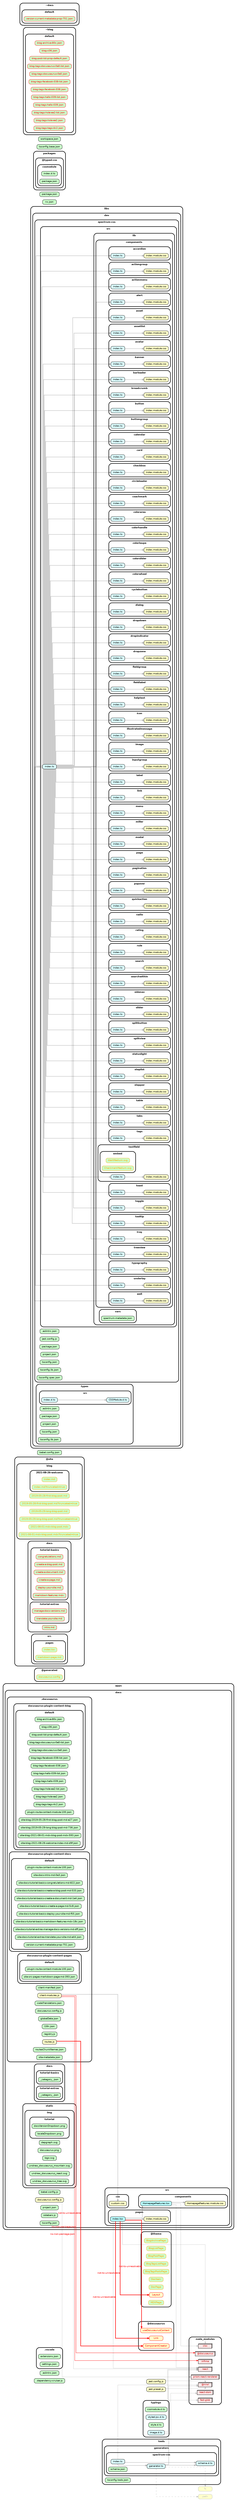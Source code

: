 strict digraph "dependency-cruiser output"{
    ordering="out" rankdir="LR" splines="ortho" overlap="false" nodesep="0.16" ranksep="0.18" fontname="Helvetica-bold" fontsize="9" style="rounded,bold,filled" fillcolor="#ffffff" compound="true"
    node [shape="box" style="rounded, filled" height="0.2" color="black" fillcolor="#ffffcc" fontcolor="black" fontname="Helvetica" fontsize="9"]
    edge [arrowhead="normal" arrowsize="0.6" penwidth="2.0" color="#00000033" fontname="Helvetica" fontsize="9"]

    ".dependency-cruiser.js" [label=<.dependency-cruiser.js> tooltip=".dependency-cruiser.js" URL="https://github.com/drkstr101/watheia/blob/main/.dependency-cruiser.js" fillcolor="#ccffcc"]
    ".eslintrc.json" [label=<.eslintrc.json> tooltip=".eslintrc.json" URL="https://github.com/drkstr101/watheia/blob/main/.eslintrc.json" fillcolor="#ccffcc"]
    subgraph "cluster_.vscode" {label=".vscode" ".vscode/extensions.json" [label=<extensions.json> tooltip="extensions.json" URL="https://github.com/drkstr101/watheia/blob/main/.vscode/extensions.json" fillcolor="#ccffcc"] }
    subgraph "cluster_.vscode" {label=".vscode" ".vscode/settings.json" [label=<settings.json> tooltip="settings.json" URL="https://github.com/drkstr101/watheia/blob/main/.vscode/settings.json" fillcolor="#ccffcc"] }
    subgraph "cluster_@docusaurus" {label="@docusaurus" "@docusaurus/ComponentCreator" [label=<ComponentCreator> tooltip="ComponentCreator" color="red" fontcolor="red"] }
    subgraph "cluster_@docusaurus" {label="@docusaurus" "@docusaurus/Link" [label=<Link> tooltip="Link" color="red" fontcolor="red"] }
    subgraph "cluster_@docusaurus" {label="@docusaurus" "@docusaurus/useDocusaurusContext" [label=<useDocusaurusContext> tooltip="useDocusaurusContext" color="red" fontcolor="red"] }
    subgraph "cluster_@generated" {label="@generated" "@generated/docusaurus.config" [label=<docusaurus.config> tooltip="no-orphans" fillcolor="#ccffcc" color="orange" fontcolor="orange"] }
    subgraph "cluster_@site" {label="@site" subgraph "cluster_@site/blog" {label="blog" "@site/blog/2019-05-28-first-blog-post.md" [label=<2019-05-28-first-blog-post.md> tooltip="no-orphans" fillcolor="#ccffcc" color="orange" fontcolor="orange"] } }
    subgraph "cluster_@site" {label="@site" subgraph "cluster_@site/blog" {label="blog" "@site/blog/2019-05-28-first-blog-post.md?truncated=true" [label=<2019-05-28-first-blog-post.md?truncated=true> tooltip="no-orphans" fillcolor="#ccffcc" color="orange" fontcolor="orange"] } }
    subgraph "cluster_@site" {label="@site" subgraph "cluster_@site/blog" {label="blog" "@site/blog/2019-05-29-long-blog-post.md" [label=<2019-05-29-long-blog-post.md> tooltip="no-orphans" fillcolor="#ccffcc" color="orange" fontcolor="orange"] } }
    subgraph "cluster_@site" {label="@site" subgraph "cluster_@site/blog" {label="blog" "@site/blog/2019-05-29-long-blog-post.md?truncated=true" [label=<2019-05-29-long-blog-post.md?truncated=true> tooltip="no-orphans" fillcolor="#ccffcc" color="orange" fontcolor="orange"] } }
    subgraph "cluster_@site" {label="@site" subgraph "cluster_@site/blog" {label="blog" "@site/blog/2021-08-01-mdx-blog-post.mdx" [label=<2021-08-01-mdx-blog-post.mdx> tooltip="no-orphans" fillcolor="#ccffcc" color="orange" fontcolor="orange"] } }
    subgraph "cluster_@site" {label="@site" subgraph "cluster_@site/blog" {label="blog" "@site/blog/2021-08-01-mdx-blog-post.mdx?truncated=true" [label=<2021-08-01-mdx-blog-post.mdx?truncated=true> tooltip="no-orphans" fillcolor="#ccffcc" color="orange" fontcolor="orange"] } }
    subgraph "cluster_@site" {label="@site" subgraph "cluster_@site/blog" {label="blog" subgraph "cluster_@site/blog/2021-08-26-welcome" {label="2021-08-26-welcome" "@site/blog/2021-08-26-welcome/index.md" [label=<index.md> tooltip="no-orphans" fillcolor="#ccffcc" color="orange" fontcolor="orange"] } } }
    subgraph "cluster_@site" {label="@site" subgraph "cluster_@site/blog" {label="blog" subgraph "cluster_@site/blog/2021-08-26-welcome" {label="2021-08-26-welcome" "@site/blog/2021-08-26-welcome/index.md?truncated=true" [label=<index.md?truncated=true> tooltip="no-orphans" fillcolor="#ccffcc" color="orange" fontcolor="orange"] } } }
    subgraph "cluster_@site" {label="@site" subgraph "cluster_@site/docs" {label="docs" "@site/docs/intro.md" [label=<intro.md> tooltip="intro.md" fillcolor="#ccffcc" color="red" fontcolor="red"] } }
    subgraph "cluster_@site" {label="@site" subgraph "cluster_@site/docs" {label="docs" subgraph "cluster_@site/docs/tutorial-basics" {label="tutorial-basics" "@site/docs/tutorial-basics/congratulations.md" [label=<congratulations.md> tooltip="congratulations.md" fillcolor="#ccffcc" color="red" fontcolor="red"] } } }
    subgraph "cluster_@site" {label="@site" subgraph "cluster_@site/docs" {label="docs" subgraph "cluster_@site/docs/tutorial-basics" {label="tutorial-basics" "@site/docs/tutorial-basics/create-a-blog-post.md" [label=<create-a-blog-post.md> tooltip="create-a-blog-post.md" fillcolor="#ccffcc" color="red" fontcolor="red"] } } }
    subgraph "cluster_@site" {label="@site" subgraph "cluster_@site/docs" {label="docs" subgraph "cluster_@site/docs/tutorial-basics" {label="tutorial-basics" "@site/docs/tutorial-basics/create-a-document.md" [label=<create-a-document.md> tooltip="create-a-document.md" fillcolor="#ccffcc" color="red" fontcolor="red"] } } }
    subgraph "cluster_@site" {label="@site" subgraph "cluster_@site/docs" {label="docs" subgraph "cluster_@site/docs/tutorial-basics" {label="tutorial-basics" "@site/docs/tutorial-basics/create-a-page.md" [label=<create-a-page.md> tooltip="create-a-page.md" fillcolor="#ccffcc" color="red" fontcolor="red"] } } }
    subgraph "cluster_@site" {label="@site" subgraph "cluster_@site/docs" {label="docs" subgraph "cluster_@site/docs/tutorial-basics" {label="tutorial-basics" "@site/docs/tutorial-basics/deploy-your-site.md" [label=<deploy-your-site.md> tooltip="deploy-your-site.md" fillcolor="#ccffcc" color="red" fontcolor="red"] } } }
    subgraph "cluster_@site" {label="@site" subgraph "cluster_@site/docs" {label="docs" subgraph "cluster_@site/docs/tutorial-basics" {label="tutorial-basics" "@site/docs/tutorial-basics/markdown-features.mdx" [label=<markdown-features.mdx> tooltip="markdown-features.mdx" fillcolor="#ccffcc" color="red" fontcolor="red"] } } }
    subgraph "cluster_@site" {label="@site" subgraph "cluster_@site/docs" {label="docs" subgraph "cluster_@site/docs/tutorial-extras" {label="tutorial-extras" "@site/docs/tutorial-extras/manage-docs-versions.md" [label=<manage-docs-versions.md> tooltip="manage-docs-versions.md" fillcolor="#ccffcc" color="red" fontcolor="red"] } } }
    subgraph "cluster_@site" {label="@site" subgraph "cluster_@site/docs" {label="docs" subgraph "cluster_@site/docs/tutorial-extras" {label="tutorial-extras" "@site/docs/tutorial-extras/translate-your-site.md" [label=<translate-your-site.md> tooltip="translate-your-site.md" fillcolor="#ccffcc" color="red" fontcolor="red"] } } }
    subgraph "cluster_@site" {label="@site" subgraph "cluster_@site/src" {label="src" subgraph "cluster_@site/src/pages" {label="pages" "@site/src/pages/index.tsx" [label=<index.tsx> tooltip="no-orphans" fillcolor="#ccffcc" color="orange" fontcolor="orange"] } } }
    subgraph "cluster_@site" {label="@site" subgraph "cluster_@site/src" {label="src" subgraph "cluster_@site/src/pages" {label="pages" "@site/src/pages/markdown-page.md" [label=<markdown-page.md> tooltip="no-orphans" fillcolor="#ccffcc" color="orange" fontcolor="orange"] } } }
    subgraph "cluster_@theme" {label="@theme" "@theme/BlogArchivePage" [label=<BlogArchivePage> tooltip="no-orphans" fillcolor="#ccffcc" color="orange" fontcolor="orange"] }
    subgraph "cluster_@theme" {label="@theme" "@theme/BlogListPage" [label=<BlogListPage> tooltip="no-orphans" fillcolor="#ccffcc" color="orange" fontcolor="orange"] }
    subgraph "cluster_@theme" {label="@theme" "@theme/BlogPostPage" [label=<BlogPostPage> tooltip="no-orphans" fillcolor="#ccffcc" color="orange" fontcolor="orange"] }
    subgraph "cluster_@theme" {label="@theme" "@theme/BlogTagsListPage" [label=<BlogTagsListPage> tooltip="no-orphans" fillcolor="#ccffcc" color="orange" fontcolor="orange"] }
    subgraph "cluster_@theme" {label="@theme" "@theme/BlogTagsPostsPage" [label=<BlogTagsPostsPage> tooltip="no-orphans" fillcolor="#ccffcc" color="orange" fontcolor="orange"] }
    subgraph "cluster_@theme" {label="@theme" "@theme/DocItem" [label=<DocItem> tooltip="no-orphans" fillcolor="#ccffcc" color="orange" fontcolor="orange"] }
    subgraph "cluster_@theme" {label="@theme" "@theme/DocPage" [label=<DocPage> tooltip="no-orphans" fillcolor="#ccffcc" color="orange" fontcolor="orange"] }
    subgraph "cluster_@theme" {label="@theme" "@theme/Layout" [label=<Layout> tooltip="Layout" color="red" fontcolor="red"] }
    subgraph "cluster_@theme" {label="@theme" "@theme/MDXPage" [label=<MDXPage> tooltip="no-orphans" fillcolor="#ccffcc" color="orange" fontcolor="orange"] }
    subgraph "cluster_apps" {label="apps" subgraph "cluster_apps/docs" {label="docs" subgraph "cluster_apps/docs/.docusaurus" {label=".docusaurus" "apps/docs/.docusaurus/client-manifest.json" [label=<client-manifest.json> tooltip="client-manifest.json" URL="https://github.com/drkstr101/watheia/blob/main/apps/docs/.docusaurus/client-manifest.json" fillcolor="#ccffcc"] } } }
    subgraph "cluster_apps" {label="apps" subgraph "cluster_apps/docs" {label="docs" subgraph "cluster_apps/docs/.docusaurus" {label=".docusaurus" "apps/docs/.docusaurus/client-modules.js" [label=<client-modules.js> tooltip="client-modules.js" URL="https://github.com/drkstr101/watheia/blob/main/apps/docs/.docusaurus/client-modules.js" ] } } }
    "apps/docs/.docusaurus/client-modules.js" -> "apps/docs/src/css/custom.css"
    "apps/docs/.docusaurus/client-modules.js" -> "node_modules/@docusaurus" [xlabel="no-non-package-json" tooltip="no-non-package-json" penwidth="1.0" fontcolor="red" color="red"]
    "apps/docs/.docusaurus/client-modules.js" -> "node_modules/infima" [xlabel="no-non-package-json" tooltip="no-non-package-json" penwidth="1.0" fontcolor="red" color="red"]
    subgraph "cluster_apps" {label="apps" subgraph "cluster_apps/docs" {label="docs" subgraph "cluster_apps/docs/.docusaurus" {label=".docusaurus" "apps/docs/.docusaurus/codeTranslations.json" [label=<codeTranslations.json> tooltip="codeTranslations.json" URL="https://github.com/drkstr101/watheia/blob/main/apps/docs/.docusaurus/codeTranslations.json" fillcolor="#ccffcc"] } } }
    subgraph "cluster_apps" {label="apps" subgraph "cluster_apps/docs" {label="docs" subgraph "cluster_apps/docs/.docusaurus" {label=".docusaurus" subgraph "cluster_apps/docs/.docusaurus/docusaurus-plugin-content-blog" {label="docusaurus-plugin-content-blog" subgraph "cluster_apps/docs/.docusaurus/docusaurus-plugin-content-blog/default" {label="default" "apps/docs/.docusaurus/docusaurus-plugin-content-blog/default/blog-archive-80c.json" [label=<blog-archive-80c.json> tooltip="blog-archive-80c.json" URL="https://github.com/drkstr101/watheia/blob/main/apps/docs/.docusaurus/docusaurus-plugin-content-blog/default/blog-archive-80c.json" fillcolor="#ccffcc"] } } } } }
    subgraph "cluster_apps" {label="apps" subgraph "cluster_apps/docs" {label="docs" subgraph "cluster_apps/docs/.docusaurus" {label=".docusaurus" subgraph "cluster_apps/docs/.docusaurus/docusaurus-plugin-content-blog" {label="docusaurus-plugin-content-blog" subgraph "cluster_apps/docs/.docusaurus/docusaurus-plugin-content-blog/default" {label="default" "apps/docs/.docusaurus/docusaurus-plugin-content-blog/default/blog-c06.json" [label=<blog-c06.json> tooltip="blog-c06.json" URL="https://github.com/drkstr101/watheia/blob/main/apps/docs/.docusaurus/docusaurus-plugin-content-blog/default/blog-c06.json" fillcolor="#ccffcc"] } } } } }
    subgraph "cluster_apps" {label="apps" subgraph "cluster_apps/docs" {label="docs" subgraph "cluster_apps/docs/.docusaurus" {label=".docusaurus" subgraph "cluster_apps/docs/.docusaurus/docusaurus-plugin-content-blog" {label="docusaurus-plugin-content-blog" subgraph "cluster_apps/docs/.docusaurus/docusaurus-plugin-content-blog/default" {label="default" "apps/docs/.docusaurus/docusaurus-plugin-content-blog/default/blog-post-list-prop-default.json" [label=<blog-post-list-prop-default.json> tooltip="blog-post-list-prop-default.json" URL="https://github.com/drkstr101/watheia/blob/main/apps/docs/.docusaurus/docusaurus-plugin-content-blog/default/blog-post-list-prop-default.json" fillcolor="#ccffcc"] } } } } }
    subgraph "cluster_apps" {label="apps" subgraph "cluster_apps/docs" {label="docs" subgraph "cluster_apps/docs/.docusaurus" {label=".docusaurus" subgraph "cluster_apps/docs/.docusaurus/docusaurus-plugin-content-blog" {label="docusaurus-plugin-content-blog" subgraph "cluster_apps/docs/.docusaurus/docusaurus-plugin-content-blog/default" {label="default" "apps/docs/.docusaurus/docusaurus-plugin-content-blog/default/blog-tags-docusaurus-0e0-list.json" [label=<blog-tags-docusaurus-0e0-list.json> tooltip="blog-tags-docusaurus-0e0-list.json" URL="https://github.com/drkstr101/watheia/blob/main/apps/docs/.docusaurus/docusaurus-plugin-content-blog/default/blog-tags-docusaurus-0e0-list.json" fillcolor="#ccffcc"] } } } } }
    subgraph "cluster_apps" {label="apps" subgraph "cluster_apps/docs" {label="docs" subgraph "cluster_apps/docs/.docusaurus" {label=".docusaurus" subgraph "cluster_apps/docs/.docusaurus/docusaurus-plugin-content-blog" {label="docusaurus-plugin-content-blog" subgraph "cluster_apps/docs/.docusaurus/docusaurus-plugin-content-blog/default" {label="default" "apps/docs/.docusaurus/docusaurus-plugin-content-blog/default/blog-tags-docusaurus-0e0.json" [label=<blog-tags-docusaurus-0e0.json> tooltip="blog-tags-docusaurus-0e0.json" URL="https://github.com/drkstr101/watheia/blob/main/apps/docs/.docusaurus/docusaurus-plugin-content-blog/default/blog-tags-docusaurus-0e0.json" fillcolor="#ccffcc"] } } } } }
    subgraph "cluster_apps" {label="apps" subgraph "cluster_apps/docs" {label="docs" subgraph "cluster_apps/docs/.docusaurus" {label=".docusaurus" subgraph "cluster_apps/docs/.docusaurus/docusaurus-plugin-content-blog" {label="docusaurus-plugin-content-blog" subgraph "cluster_apps/docs/.docusaurus/docusaurus-plugin-content-blog/default" {label="default" "apps/docs/.docusaurus/docusaurus-plugin-content-blog/default/blog-tags-facebook-038-list.json" [label=<blog-tags-facebook-038-list.json> tooltip="blog-tags-facebook-038-list.json" URL="https://github.com/drkstr101/watheia/blob/main/apps/docs/.docusaurus/docusaurus-plugin-content-blog/default/blog-tags-facebook-038-list.json" fillcolor="#ccffcc"] } } } } }
    subgraph "cluster_apps" {label="apps" subgraph "cluster_apps/docs" {label="docs" subgraph "cluster_apps/docs/.docusaurus" {label=".docusaurus" subgraph "cluster_apps/docs/.docusaurus/docusaurus-plugin-content-blog" {label="docusaurus-plugin-content-blog" subgraph "cluster_apps/docs/.docusaurus/docusaurus-plugin-content-blog/default" {label="default" "apps/docs/.docusaurus/docusaurus-plugin-content-blog/default/blog-tags-facebook-038.json" [label=<blog-tags-facebook-038.json> tooltip="blog-tags-facebook-038.json" URL="https://github.com/drkstr101/watheia/blob/main/apps/docs/.docusaurus/docusaurus-plugin-content-blog/default/blog-tags-facebook-038.json" fillcolor="#ccffcc"] } } } } }
    subgraph "cluster_apps" {label="apps" subgraph "cluster_apps/docs" {label="docs" subgraph "cluster_apps/docs/.docusaurus" {label=".docusaurus" subgraph "cluster_apps/docs/.docusaurus/docusaurus-plugin-content-blog" {label="docusaurus-plugin-content-blog" subgraph "cluster_apps/docs/.docusaurus/docusaurus-plugin-content-blog/default" {label="default" "apps/docs/.docusaurus/docusaurus-plugin-content-blog/default/blog-tags-hello-039-list.json" [label=<blog-tags-hello-039-list.json> tooltip="blog-tags-hello-039-list.json" URL="https://github.com/drkstr101/watheia/blob/main/apps/docs/.docusaurus/docusaurus-plugin-content-blog/default/blog-tags-hello-039-list.json" fillcolor="#ccffcc"] } } } } }
    subgraph "cluster_apps" {label="apps" subgraph "cluster_apps/docs" {label="docs" subgraph "cluster_apps/docs/.docusaurus" {label=".docusaurus" subgraph "cluster_apps/docs/.docusaurus/docusaurus-plugin-content-blog" {label="docusaurus-plugin-content-blog" subgraph "cluster_apps/docs/.docusaurus/docusaurus-plugin-content-blog/default" {label="default" "apps/docs/.docusaurus/docusaurus-plugin-content-blog/default/blog-tags-hello-039.json" [label=<blog-tags-hello-039.json> tooltip="blog-tags-hello-039.json" URL="https://github.com/drkstr101/watheia/blob/main/apps/docs/.docusaurus/docusaurus-plugin-content-blog/default/blog-tags-hello-039.json" fillcolor="#ccffcc"] } } } } }
    subgraph "cluster_apps" {label="apps" subgraph "cluster_apps/docs" {label="docs" subgraph "cluster_apps/docs/.docusaurus" {label=".docusaurus" subgraph "cluster_apps/docs/.docusaurus/docusaurus-plugin-content-blog" {label="docusaurus-plugin-content-blog" subgraph "cluster_apps/docs/.docusaurus/docusaurus-plugin-content-blog/default" {label="default" "apps/docs/.docusaurus/docusaurus-plugin-content-blog/default/blog-tags-hola-ea2-list.json" [label=<blog-tags-hola-ea2-list.json> tooltip="blog-tags-hola-ea2-list.json" URL="https://github.com/drkstr101/watheia/blob/main/apps/docs/.docusaurus/docusaurus-plugin-content-blog/default/blog-tags-hola-ea2-list.json" fillcolor="#ccffcc"] } } } } }
    subgraph "cluster_apps" {label="apps" subgraph "cluster_apps/docs" {label="docs" subgraph "cluster_apps/docs/.docusaurus" {label=".docusaurus" subgraph "cluster_apps/docs/.docusaurus/docusaurus-plugin-content-blog" {label="docusaurus-plugin-content-blog" subgraph "cluster_apps/docs/.docusaurus/docusaurus-plugin-content-blog/default" {label="default" "apps/docs/.docusaurus/docusaurus-plugin-content-blog/default/blog-tags-hola-ea2.json" [label=<blog-tags-hola-ea2.json> tooltip="blog-tags-hola-ea2.json" URL="https://github.com/drkstr101/watheia/blob/main/apps/docs/.docusaurus/docusaurus-plugin-content-blog/default/blog-tags-hola-ea2.json" fillcolor="#ccffcc"] } } } } }
    subgraph "cluster_apps" {label="apps" subgraph "cluster_apps/docs" {label="docs" subgraph "cluster_apps/docs/.docusaurus" {label=".docusaurus" subgraph "cluster_apps/docs/.docusaurus/docusaurus-plugin-content-blog" {label="docusaurus-plugin-content-blog" subgraph "cluster_apps/docs/.docusaurus/docusaurus-plugin-content-blog/default" {label="default" "apps/docs/.docusaurus/docusaurus-plugin-content-blog/default/blog-tags-tags-4c2.json" [label=<blog-tags-tags-4c2.json> tooltip="blog-tags-tags-4c2.json" URL="https://github.com/drkstr101/watheia/blob/main/apps/docs/.docusaurus/docusaurus-plugin-content-blog/default/blog-tags-tags-4c2.json" fillcolor="#ccffcc"] } } } } }
    subgraph "cluster_apps" {label="apps" subgraph "cluster_apps/docs" {label="docs" subgraph "cluster_apps/docs/.docusaurus" {label=".docusaurus" subgraph "cluster_apps/docs/.docusaurus/docusaurus-plugin-content-blog" {label="docusaurus-plugin-content-blog" subgraph "cluster_apps/docs/.docusaurus/docusaurus-plugin-content-blog/default" {label="default" "apps/docs/.docusaurus/docusaurus-plugin-content-blog/default/plugin-route-context-module-100.json" [label=<plugin-route-context-module-100.json> tooltip="plugin-route-context-module-100.json" URL="https://github.com/drkstr101/watheia/blob/main/apps/docs/.docusaurus/docusaurus-plugin-content-blog/default/plugin-route-context-module-100.json" fillcolor="#ccffcc"] } } } } }
    subgraph "cluster_apps" {label="apps" subgraph "cluster_apps/docs" {label="docs" subgraph "cluster_apps/docs/.docusaurus" {label=".docusaurus" subgraph "cluster_apps/docs/.docusaurus/docusaurus-plugin-content-blog" {label="docusaurus-plugin-content-blog" subgraph "cluster_apps/docs/.docusaurus/docusaurus-plugin-content-blog/default" {label="default" "apps/docs/.docusaurus/docusaurus-plugin-content-blog/default/site-blog-2019-05-28-first-blog-post-md-e27.json" [label=<site-blog-2019-05-28-first-blog-post-md-e27.json> tooltip="site-blog-2019-05-28-first-blog-post-md-e27.json" URL="https://github.com/drkstr101/watheia/blob/main/apps/docs/.docusaurus/docusaurus-plugin-content-blog/default/site-blog-2019-05-28-first-blog-post-md-e27.json" fillcolor="#ccffcc"] } } } } }
    subgraph "cluster_apps" {label="apps" subgraph "cluster_apps/docs" {label="docs" subgraph "cluster_apps/docs/.docusaurus" {label=".docusaurus" subgraph "cluster_apps/docs/.docusaurus/docusaurus-plugin-content-blog" {label="docusaurus-plugin-content-blog" subgraph "cluster_apps/docs/.docusaurus/docusaurus-plugin-content-blog/default" {label="default" "apps/docs/.docusaurus/docusaurus-plugin-content-blog/default/site-blog-2019-05-29-long-blog-post-md-736.json" [label=<site-blog-2019-05-29-long-blog-post-md-736.json> tooltip="site-blog-2019-05-29-long-blog-post-md-736.json" URL="https://github.com/drkstr101/watheia/blob/main/apps/docs/.docusaurus/docusaurus-plugin-content-blog/default/site-blog-2019-05-29-long-blog-post-md-736.json" fillcolor="#ccffcc"] } } } } }
    subgraph "cluster_apps" {label="apps" subgraph "cluster_apps/docs" {label="docs" subgraph "cluster_apps/docs/.docusaurus" {label=".docusaurus" subgraph "cluster_apps/docs/.docusaurus/docusaurus-plugin-content-blog" {label="docusaurus-plugin-content-blog" subgraph "cluster_apps/docs/.docusaurus/docusaurus-plugin-content-blog/default" {label="default" "apps/docs/.docusaurus/docusaurus-plugin-content-blog/default/site-blog-2021-08-01-mdx-blog-post-mdx-593.json" [label=<site-blog-2021-08-01-mdx-blog-post-mdx-593.json> tooltip="site-blog-2021-08-01-mdx-blog-post-mdx-593.json" URL="https://github.com/drkstr101/watheia/blob/main/apps/docs/.docusaurus/docusaurus-plugin-content-blog/default/site-blog-2021-08-01-mdx-blog-post-mdx-593.json" fillcolor="#ccffcc"] } } } } }
    subgraph "cluster_apps" {label="apps" subgraph "cluster_apps/docs" {label="docs" subgraph "cluster_apps/docs/.docusaurus" {label=".docusaurus" subgraph "cluster_apps/docs/.docusaurus/docusaurus-plugin-content-blog" {label="docusaurus-plugin-content-blog" subgraph "cluster_apps/docs/.docusaurus/docusaurus-plugin-content-blog/default" {label="default" "apps/docs/.docusaurus/docusaurus-plugin-content-blog/default/site-blog-2021-08-26-welcome-index-md-d9f.json" [label=<site-blog-2021-08-26-welcome-index-md-d9f.json> tooltip="site-blog-2021-08-26-welcome-index-md-d9f.json" URL="https://github.com/drkstr101/watheia/blob/main/apps/docs/.docusaurus/docusaurus-plugin-content-blog/default/site-blog-2021-08-26-welcome-index-md-d9f.json" fillcolor="#ccffcc"] } } } } }
    subgraph "cluster_apps" {label="apps" subgraph "cluster_apps/docs" {label="docs" subgraph "cluster_apps/docs/.docusaurus" {label=".docusaurus" subgraph "cluster_apps/docs/.docusaurus/docusaurus-plugin-content-docs" {label="docusaurus-plugin-content-docs" subgraph "cluster_apps/docs/.docusaurus/docusaurus-plugin-content-docs/default" {label="default" "apps/docs/.docusaurus/docusaurus-plugin-content-docs/default/plugin-route-context-module-100.json" [label=<plugin-route-context-module-100.json> tooltip="plugin-route-context-module-100.json" URL="https://github.com/drkstr101/watheia/blob/main/apps/docs/.docusaurus/docusaurus-plugin-content-docs/default/plugin-route-context-module-100.json" fillcolor="#ccffcc"] } } } } }
    subgraph "cluster_apps" {label="apps" subgraph "cluster_apps/docs" {label="docs" subgraph "cluster_apps/docs/.docusaurus" {label=".docusaurus" subgraph "cluster_apps/docs/.docusaurus/docusaurus-plugin-content-docs" {label="docusaurus-plugin-content-docs" subgraph "cluster_apps/docs/.docusaurus/docusaurus-plugin-content-docs/default" {label="default" "apps/docs/.docusaurus/docusaurus-plugin-content-docs/default/site-docs-intro-md-0e3.json" [label=<site-docs-intro-md-0e3.json> tooltip="site-docs-intro-md-0e3.json" URL="https://github.com/drkstr101/watheia/blob/main/apps/docs/.docusaurus/docusaurus-plugin-content-docs/default/site-docs-intro-md-0e3.json" fillcolor="#ccffcc"] } } } } }
    subgraph "cluster_apps" {label="apps" subgraph "cluster_apps/docs" {label="docs" subgraph "cluster_apps/docs/.docusaurus" {label=".docusaurus" subgraph "cluster_apps/docs/.docusaurus/docusaurus-plugin-content-docs" {label="docusaurus-plugin-content-docs" subgraph "cluster_apps/docs/.docusaurus/docusaurus-plugin-content-docs/default" {label="default" "apps/docs/.docusaurus/docusaurus-plugin-content-docs/default/site-docs-tutorial-basics-congratulations-md-822.json" [label=<site-docs-tutorial-basics-congratulations-md-822.json> tooltip="site-docs-tutorial-basics-congratulations-md-822.json" URL="https://github.com/drkstr101/watheia/blob/main/apps/docs/.docusaurus/docusaurus-plugin-content-docs/default/site-docs-tutorial-basics-congratulations-md-822.json" fillcolor="#ccffcc"] } } } } }
    subgraph "cluster_apps" {label="apps" subgraph "cluster_apps/docs" {label="docs" subgraph "cluster_apps/docs/.docusaurus" {label=".docusaurus" subgraph "cluster_apps/docs/.docusaurus/docusaurus-plugin-content-docs" {label="docusaurus-plugin-content-docs" subgraph "cluster_apps/docs/.docusaurus/docusaurus-plugin-content-docs/default" {label="default" "apps/docs/.docusaurus/docusaurus-plugin-content-docs/default/site-docs-tutorial-basics-create-a-blog-post-md-533.json" [label=<site-docs-tutorial-basics-create-a-blog-post-md-533.json> tooltip="site-docs-tutorial-basics-create-a-blog-post-md-533.json" URL="https://github.com/drkstr101/watheia/blob/main/apps/docs/.docusaurus/docusaurus-plugin-content-docs/default/site-docs-tutorial-basics-create-a-blog-post-md-533.json" fillcolor="#ccffcc"] } } } } }
    subgraph "cluster_apps" {label="apps" subgraph "cluster_apps/docs" {label="docs" subgraph "cluster_apps/docs/.docusaurus" {label=".docusaurus" subgraph "cluster_apps/docs/.docusaurus/docusaurus-plugin-content-docs" {label="docusaurus-plugin-content-docs" subgraph "cluster_apps/docs/.docusaurus/docusaurus-plugin-content-docs/default" {label="default" "apps/docs/.docusaurus/docusaurus-plugin-content-docs/default/site-docs-tutorial-basics-create-a-document-md-1e4.json" [label=<site-docs-tutorial-basics-create-a-document-md-1e4.json> tooltip="site-docs-tutorial-basics-create-a-document-md-1e4.json" URL="https://github.com/drkstr101/watheia/blob/main/apps/docs/.docusaurus/docusaurus-plugin-content-docs/default/site-docs-tutorial-basics-create-a-document-md-1e4.json" fillcolor="#ccffcc"] } } } } }
    subgraph "cluster_apps" {label="apps" subgraph "cluster_apps/docs" {label="docs" subgraph "cluster_apps/docs/.docusaurus" {label=".docusaurus" subgraph "cluster_apps/docs/.docusaurus/docusaurus-plugin-content-docs" {label="docusaurus-plugin-content-docs" subgraph "cluster_apps/docs/.docusaurus/docusaurus-plugin-content-docs/default" {label="default" "apps/docs/.docusaurus/docusaurus-plugin-content-docs/default/site-docs-tutorial-basics-create-a-page-md-5c8.json" [label=<site-docs-tutorial-basics-create-a-page-md-5c8.json> tooltip="site-docs-tutorial-basics-create-a-page-md-5c8.json" URL="https://github.com/drkstr101/watheia/blob/main/apps/docs/.docusaurus/docusaurus-plugin-content-docs/default/site-docs-tutorial-basics-create-a-page-md-5c8.json" fillcolor="#ccffcc"] } } } } }
    subgraph "cluster_apps" {label="apps" subgraph "cluster_apps/docs" {label="docs" subgraph "cluster_apps/docs/.docusaurus" {label=".docusaurus" subgraph "cluster_apps/docs/.docusaurus/docusaurus-plugin-content-docs" {label="docusaurus-plugin-content-docs" subgraph "cluster_apps/docs/.docusaurus/docusaurus-plugin-content-docs/default" {label="default" "apps/docs/.docusaurus/docusaurus-plugin-content-docs/default/site-docs-tutorial-basics-deploy-your-site-md-f55.json" [label=<site-docs-tutorial-basics-deploy-your-site-md-f55.json> tooltip="site-docs-tutorial-basics-deploy-your-site-md-f55.json" URL="https://github.com/drkstr101/watheia/blob/main/apps/docs/.docusaurus/docusaurus-plugin-content-docs/default/site-docs-tutorial-basics-deploy-your-site-md-f55.json" fillcolor="#ccffcc"] } } } } }
    subgraph "cluster_apps" {label="apps" subgraph "cluster_apps/docs" {label="docs" subgraph "cluster_apps/docs/.docusaurus" {label=".docusaurus" subgraph "cluster_apps/docs/.docusaurus/docusaurus-plugin-content-docs" {label="docusaurus-plugin-content-docs" subgraph "cluster_apps/docs/.docusaurus/docusaurus-plugin-content-docs/default" {label="default" "apps/docs/.docusaurus/docusaurus-plugin-content-docs/default/site-docs-tutorial-basics-markdown-features-mdx-18c.json" [label=<site-docs-tutorial-basics-markdown-features-mdx-18c.json> tooltip="site-docs-tutorial-basics-markdown-features-mdx-18c.json" URL="https://github.com/drkstr101/watheia/blob/main/apps/docs/.docusaurus/docusaurus-plugin-content-docs/default/site-docs-tutorial-basics-markdown-features-mdx-18c.json" fillcolor="#ccffcc"] } } } } }
    subgraph "cluster_apps" {label="apps" subgraph "cluster_apps/docs" {label="docs" subgraph "cluster_apps/docs/.docusaurus" {label=".docusaurus" subgraph "cluster_apps/docs/.docusaurus/docusaurus-plugin-content-docs" {label="docusaurus-plugin-content-docs" subgraph "cluster_apps/docs/.docusaurus/docusaurus-plugin-content-docs/default" {label="default" "apps/docs/.docusaurus/docusaurus-plugin-content-docs/default/site-docs-tutorial-extras-manage-docs-versions-md-dff.json" [label=<site-docs-tutorial-extras-manage-docs-versions-md-dff.json> tooltip="site-docs-tutorial-extras-manage-docs-versions-md-dff.json" URL="https://github.com/drkstr101/watheia/blob/main/apps/docs/.docusaurus/docusaurus-plugin-content-docs/default/site-docs-tutorial-extras-manage-docs-versions-md-dff.json" fillcolor="#ccffcc"] } } } } }
    subgraph "cluster_apps" {label="apps" subgraph "cluster_apps/docs" {label="docs" subgraph "cluster_apps/docs/.docusaurus" {label=".docusaurus" subgraph "cluster_apps/docs/.docusaurus/docusaurus-plugin-content-docs" {label="docusaurus-plugin-content-docs" subgraph "cluster_apps/docs/.docusaurus/docusaurus-plugin-content-docs/default" {label="default" "apps/docs/.docusaurus/docusaurus-plugin-content-docs/default/site-docs-tutorial-extras-translate-your-site-md-e44.json" [label=<site-docs-tutorial-extras-translate-your-site-md-e44.json> tooltip="site-docs-tutorial-extras-translate-your-site-md-e44.json" URL="https://github.com/drkstr101/watheia/blob/main/apps/docs/.docusaurus/docusaurus-plugin-content-docs/default/site-docs-tutorial-extras-translate-your-site-md-e44.json" fillcolor="#ccffcc"] } } } } }
    subgraph "cluster_apps" {label="apps" subgraph "cluster_apps/docs" {label="docs" subgraph "cluster_apps/docs/.docusaurus" {label=".docusaurus" subgraph "cluster_apps/docs/.docusaurus/docusaurus-plugin-content-docs" {label="docusaurus-plugin-content-docs" subgraph "cluster_apps/docs/.docusaurus/docusaurus-plugin-content-docs/default" {label="default" "apps/docs/.docusaurus/docusaurus-plugin-content-docs/default/version-current-metadata-prop-751.json" [label=<version-current-metadata-prop-751.json> tooltip="version-current-metadata-prop-751.json" URL="https://github.com/drkstr101/watheia/blob/main/apps/docs/.docusaurus/docusaurus-plugin-content-docs/default/version-current-metadata-prop-751.json" fillcolor="#ccffcc"] } } } } }
    subgraph "cluster_apps" {label="apps" subgraph "cluster_apps/docs" {label="docs" subgraph "cluster_apps/docs/.docusaurus" {label=".docusaurus" subgraph "cluster_apps/docs/.docusaurus/docusaurus-plugin-content-pages" {label="docusaurus-plugin-content-pages" subgraph "cluster_apps/docs/.docusaurus/docusaurus-plugin-content-pages/default" {label="default" "apps/docs/.docusaurus/docusaurus-plugin-content-pages/default/plugin-route-context-module-100.json" [label=<plugin-route-context-module-100.json> tooltip="plugin-route-context-module-100.json" URL="https://github.com/drkstr101/watheia/blob/main/apps/docs/.docusaurus/docusaurus-plugin-content-pages/default/plugin-route-context-module-100.json" fillcolor="#ccffcc"] } } } } }
    subgraph "cluster_apps" {label="apps" subgraph "cluster_apps/docs" {label="docs" subgraph "cluster_apps/docs/.docusaurus" {label=".docusaurus" subgraph "cluster_apps/docs/.docusaurus/docusaurus-plugin-content-pages" {label="docusaurus-plugin-content-pages" subgraph "cluster_apps/docs/.docusaurus/docusaurus-plugin-content-pages/default" {label="default" "apps/docs/.docusaurus/docusaurus-plugin-content-pages/default/site-src-pages-markdown-page-md-393.json" [label=<site-src-pages-markdown-page-md-393.json> tooltip="site-src-pages-markdown-page-md-393.json" URL="https://github.com/drkstr101/watheia/blob/main/apps/docs/.docusaurus/docusaurus-plugin-content-pages/default/site-src-pages-markdown-page-md-393.json" fillcolor="#ccffcc"] } } } } }
    subgraph "cluster_apps" {label="apps" subgraph "cluster_apps/docs" {label="docs" subgraph "cluster_apps/docs/.docusaurus" {label=".docusaurus" "apps/docs/.docusaurus/docusaurus.config.js" [label=<docusaurus.config.js> tooltip="docusaurus.config.js" URL="https://github.com/drkstr101/watheia/blob/main/apps/docs/.docusaurus/docusaurus.config.js" fillcolor="#ccffcc"] } } }
    subgraph "cluster_apps" {label="apps" subgraph "cluster_apps/docs" {label="docs" subgraph "cluster_apps/docs/.docusaurus" {label=".docusaurus" "apps/docs/.docusaurus/globalData.json" [label=<globalData.json> tooltip="globalData.json" URL="https://github.com/drkstr101/watheia/blob/main/apps/docs/.docusaurus/globalData.json" fillcolor="#ccffcc"] } } }
    subgraph "cluster_apps" {label="apps" subgraph "cluster_apps/docs" {label="docs" subgraph "cluster_apps/docs/.docusaurus" {label=".docusaurus" "apps/docs/.docusaurus/i18n.json" [label=<i18n.json> tooltip="i18n.json" URL="https://github.com/drkstr101/watheia/blob/main/apps/docs/.docusaurus/i18n.json" fillcolor="#ccffcc"] } } }
    subgraph "cluster_apps" {label="apps" subgraph "cluster_apps/docs" {label="docs" subgraph "cluster_apps/docs/.docusaurus" {label=".docusaurus" "apps/docs/.docusaurus/registry.js" [label=<registry.js> tooltip="registry.js" URL="https://github.com/drkstr101/watheia/blob/main/apps/docs/.docusaurus/registry.js" fillcolor="#ccffcc"] } } }
    subgraph "cluster_apps" {label="apps" subgraph "cluster_apps/docs" {label="docs" subgraph "cluster_apps/docs/.docusaurus" {label=".docusaurus" "apps/docs/.docusaurus/routes.js" [label=<routes.js> tooltip="routes.js" URL="https://github.com/drkstr101/watheia/blob/main/apps/docs/.docusaurus/routes.js" ] } } }
    "apps/docs/.docusaurus/routes.js" -> "@docusaurus/ComponentCreator" [xlabel="not-to-unresolvable" tooltip="not-to-unresolvable" fontcolor="red" color="red"]
    "apps/docs/.docusaurus/routes.js" -> "node_modules/react" [penwidth="1.0"]
    subgraph "cluster_apps" {label="apps" subgraph "cluster_apps/docs" {label="docs" subgraph "cluster_apps/docs/.docusaurus" {label=".docusaurus" "apps/docs/.docusaurus/routesChunkNames.json" [label=<routesChunkNames.json> tooltip="routesChunkNames.json" URL="https://github.com/drkstr101/watheia/blob/main/apps/docs/.docusaurus/routesChunkNames.json" fillcolor="#ccffcc"] } } }
    subgraph "cluster_apps" {label="apps" subgraph "cluster_apps/docs" {label="docs" subgraph "cluster_apps/docs/.docusaurus" {label=".docusaurus" "apps/docs/.docusaurus/site-metadata.json" [label=<site-metadata.json> tooltip="site-metadata.json" URL="https://github.com/drkstr101/watheia/blob/main/apps/docs/.docusaurus/site-metadata.json" fillcolor="#ccffcc"] } } }
    subgraph "cluster_apps" {label="apps" subgraph "cluster_apps/docs" {label="docs" "apps/docs/babel.config.js" [label=<babel.config.js> tooltip="babel.config.js" URL="https://github.com/drkstr101/watheia/blob/main/apps/docs/babel.config.js" fillcolor="#ccffcc"] } }
    subgraph "cluster_apps" {label="apps" subgraph "cluster_apps/docs" {label="docs" subgraph "cluster_apps/docs/docs" {label="docs" subgraph "cluster_apps/docs/docs/tutorial-basics" {label="tutorial-basics" "apps/docs/docs/tutorial-basics/_category_.json" [label=<_category_.json> tooltip="_category_.json" URL="https://github.com/drkstr101/watheia/blob/main/apps/docs/docs/tutorial-basics/_category_.json" fillcolor="#ccffcc"] } } } }
    subgraph "cluster_apps" {label="apps" subgraph "cluster_apps/docs" {label="docs" subgraph "cluster_apps/docs/docs" {label="docs" subgraph "cluster_apps/docs/docs/tutorial-extras" {label="tutorial-extras" "apps/docs/docs/tutorial-extras/_category_.json" [label=<_category_.json> tooltip="_category_.json" URL="https://github.com/drkstr101/watheia/blob/main/apps/docs/docs/tutorial-extras/_category_.json" fillcolor="#ccffcc"] } } } }
    subgraph "cluster_apps" {label="apps" subgraph "cluster_apps/docs" {label="docs" "apps/docs/docusaurus.config.js" [label=<docusaurus.config.js> tooltip="docusaurus.config.js" URL="https://github.com/drkstr101/watheia/blob/main/apps/docs/docusaurus.config.js" ] } }
    "apps/docs/docusaurus.config.js" -> "node_modules/prism-react-renderer" [penwidth="1.0"]
    subgraph "cluster_apps" {label="apps" subgraph "cluster_apps/docs" {label="docs" "apps/docs/project.json" [label=<project.json> tooltip="project.json" URL="https://github.com/drkstr101/watheia/blob/main/apps/docs/project.json" fillcolor="#ccffcc"] } }
    subgraph "cluster_apps" {label="apps" subgraph "cluster_apps/docs" {label="docs" "apps/docs/sidebars.js" [label=<sidebars.js> tooltip="sidebars.js" URL="https://github.com/drkstr101/watheia/blob/main/apps/docs/sidebars.js" fillcolor="#ccffcc"] } }
    subgraph "cluster_apps" {label="apps" subgraph "cluster_apps/docs" {label="docs" subgraph "cluster_apps/docs/src" {label="src" subgraph "cluster_apps/docs/src/components" {label="components" "apps/docs/src/components/HomepageFeatures.module.css" [label=<HomepageFeatures.module.css> tooltip="HomepageFeatures.module.css" URL="https://github.com/drkstr101/watheia/blob/main/apps/docs/src/components/HomepageFeatures.module.css" ] } } } }
    subgraph "cluster_apps" {label="apps" subgraph "cluster_apps/docs" {label="docs" subgraph "cluster_apps/docs/src" {label="src" subgraph "cluster_apps/docs/src/components" {label="components" "apps/docs/src/components/HomepageFeatures.tsx" [label=<HomepageFeatures.tsx> tooltip="HomepageFeatures.tsx" URL="https://github.com/drkstr101/watheia/blob/main/apps/docs/src/components/HomepageFeatures.tsx" fillcolor="#bbfeff"] } } } }
    "apps/docs/src/components/HomepageFeatures.tsx" -> "apps/docs/src/components/HomepageFeatures.module.css"
    "apps/docs/src/components/HomepageFeatures.tsx" -> "node_modules/clsx" [penwidth="1.0"]
    "apps/docs/src/components/HomepageFeatures.tsx" -> "node_modules/react" [penwidth="1.0"]
    subgraph "cluster_apps" {label="apps" subgraph "cluster_apps/docs" {label="docs" subgraph "cluster_apps/docs/src" {label="src" subgraph "cluster_apps/docs/src/css" {label="css" "apps/docs/src/css/custom.css" [label=<custom.css> tooltip="custom.css" URL="https://github.com/drkstr101/watheia/blob/main/apps/docs/src/css/custom.css" ] } } } }
    subgraph "cluster_apps" {label="apps" subgraph "cluster_apps/docs" {label="docs" subgraph "cluster_apps/docs/src" {label="src" subgraph "cluster_apps/docs/src/pages" {label="pages" "apps/docs/src/pages/index.module.css" [label=<index.module.css> tooltip="index.module.css" URL="https://github.com/drkstr101/watheia/blob/main/apps/docs/src/pages/index.module.css" ] } } } }
    subgraph "cluster_apps" {label="apps" subgraph "cluster_apps/docs" {label="docs" subgraph "cluster_apps/docs/src" {label="src" subgraph "cluster_apps/docs/src/pages" {label="pages" "apps/docs/src/pages/index.tsx" [label=<index.tsx> tooltip="index.tsx" URL="https://github.com/drkstr101/watheia/blob/main/apps/docs/src/pages/index.tsx" fillcolor="#bbfeff"] } } } }
    "apps/docs/src/pages/index.tsx" -> "apps/docs/src/components/HomepageFeatures.tsx"
    "apps/docs/src/pages/index.tsx" -> "apps/docs/src/pages/index.module.css"
    "apps/docs/src/pages/index.tsx" -> "@docusaurus/Link" [xlabel="not-to-unresolvable" tooltip="not-to-unresolvable" fontcolor="red" color="red"]
    "apps/docs/src/pages/index.tsx" -> "@docusaurus/useDocusaurusContext" [xlabel="not-to-unresolvable" tooltip="not-to-unresolvable" fontcolor="red" color="red"]
    "apps/docs/src/pages/index.tsx" -> "@theme/Layout" [xlabel="not-to-unresolvable" tooltip="not-to-unresolvable" fontcolor="red" color="red"]
    "apps/docs/src/pages/index.tsx" -> "node_modules/clsx" [penwidth="1.0"]
    "apps/docs/src/pages/index.tsx" -> "node_modules/react" [penwidth="1.0"]
    subgraph "cluster_apps" {label="apps" subgraph "cluster_apps/docs" {label="docs" subgraph "cluster_apps/docs/static" {label="static" subgraph "cluster_apps/docs/static/img" {label="img" "apps/docs/static/img/depgraph.svg" [label=<depgraph.svg> tooltip="depgraph.svg" URL="https://github.com/drkstr101/watheia/blob/main/apps/docs/static/img/depgraph.svg" fillcolor="#ccffcc"] } } } }
    subgraph "cluster_apps" {label="apps" subgraph "cluster_apps/docs" {label="docs" subgraph "cluster_apps/docs/static" {label="static" subgraph "cluster_apps/docs/static/img" {label="img" "apps/docs/static/img/docusaurus.png" [label=<docusaurus.png> tooltip="docusaurus.png" URL="https://github.com/drkstr101/watheia/blob/main/apps/docs/static/img/docusaurus.png" fillcolor="#ccffcc"] } } } }
    subgraph "cluster_apps" {label="apps" subgraph "cluster_apps/docs" {label="docs" subgraph "cluster_apps/docs/static" {label="static" subgraph "cluster_apps/docs/static/img" {label="img" "apps/docs/static/img/logo.svg" [label=<logo.svg> tooltip="logo.svg" URL="https://github.com/drkstr101/watheia/blob/main/apps/docs/static/img/logo.svg" fillcolor="#ccffcc"] } } } }
    subgraph "cluster_apps" {label="apps" subgraph "cluster_apps/docs" {label="docs" subgraph "cluster_apps/docs/static" {label="static" subgraph "cluster_apps/docs/static/img" {label="img" subgraph "cluster_apps/docs/static/img/tutorial" {label="tutorial" "apps/docs/static/img/tutorial/docsVersionDropdown.png" [label=<docsVersionDropdown.png> tooltip="docsVersionDropdown.png" URL="https://github.com/drkstr101/watheia/blob/main/apps/docs/static/img/tutorial/docsVersionDropdown.png" fillcolor="#ccffcc"] } } } } }
    subgraph "cluster_apps" {label="apps" subgraph "cluster_apps/docs" {label="docs" subgraph "cluster_apps/docs/static" {label="static" subgraph "cluster_apps/docs/static/img" {label="img" subgraph "cluster_apps/docs/static/img/tutorial" {label="tutorial" "apps/docs/static/img/tutorial/localeDropdown.png" [label=<localeDropdown.png> tooltip="localeDropdown.png" URL="https://github.com/drkstr101/watheia/blob/main/apps/docs/static/img/tutorial/localeDropdown.png" fillcolor="#ccffcc"] } } } } }
    subgraph "cluster_apps" {label="apps" subgraph "cluster_apps/docs" {label="docs" subgraph "cluster_apps/docs/static" {label="static" subgraph "cluster_apps/docs/static/img" {label="img" "apps/docs/static/img/undraw_docusaurus_mountain.svg" [label=<undraw_docusaurus_mountain.svg> tooltip="undraw_docusaurus_mountain.svg" URL="https://github.com/drkstr101/watheia/blob/main/apps/docs/static/img/undraw_docusaurus_mountain.svg" fillcolor="#ccffcc"] } } } }
    subgraph "cluster_apps" {label="apps" subgraph "cluster_apps/docs" {label="docs" subgraph "cluster_apps/docs/static" {label="static" subgraph "cluster_apps/docs/static/img" {label="img" "apps/docs/static/img/undraw_docusaurus_react.svg" [label=<undraw_docusaurus_react.svg> tooltip="undraw_docusaurus_react.svg" URL="https://github.com/drkstr101/watheia/blob/main/apps/docs/static/img/undraw_docusaurus_react.svg" fillcolor="#ccffcc"] } } } }
    subgraph "cluster_apps" {label="apps" subgraph "cluster_apps/docs" {label="docs" subgraph "cluster_apps/docs/static" {label="static" subgraph "cluster_apps/docs/static/img" {label="img" "apps/docs/static/img/undraw_docusaurus_tree.svg" [label=<undraw_docusaurus_tree.svg> tooltip="undraw_docusaurus_tree.svg" URL="https://github.com/drkstr101/watheia/blob/main/apps/docs/static/img/undraw_docusaurus_tree.svg" fillcolor="#ccffcc"] } } } }
    subgraph "cluster_apps" {label="apps" subgraph "cluster_apps/docs" {label="docs" "apps/docs/tsconfig.json" [label=<tsconfig.json> tooltip="tsconfig.json" URL="https://github.com/drkstr101/watheia/blob/main/apps/docs/tsconfig.json" fillcolor="#ccffcc"] } }
    "babel.config.json" [label=<babel.config.json> tooltip="babel.config.json" URL="https://github.com/drkstr101/watheia/blob/main/babel.config.json" fillcolor="#ccffcc"]
    "fs" [label=<fs> tooltip="fs" color="grey" fontcolor="grey"]
    "jest.config.js" [label=<jest.config.js> tooltip="jest.config.js" URL="https://github.com/drkstr101/watheia/blob/main/jest.config.js" ]
    "jest.config.js" -> "node_modules/@nrwl" [penwidth="1.0"]
    "jest.preset.js" [label=<jest.preset.js> tooltip="jest.preset.js" URL="https://github.com/drkstr101/watheia/blob/main/jest.preset.js" ]
    "jest.preset.js" -> "node_modules/@nrwl" [penwidth="1.0"]
    subgraph "cluster_libs" {label="libs" subgraph "cluster_libs/dev" {label="dev" subgraph "cluster_libs/dev/spectrum-css" {label="spectrum-css" "libs/dev/spectrum-css/.eslintrc.json" [label=<.eslintrc.json> tooltip=".eslintrc.json" URL="https://github.com/drkstr101/watheia/blob/main/libs/dev/spectrum-css/.eslintrc.json" fillcolor="#ccffcc"] } } }
    subgraph "cluster_libs" {label="libs" subgraph "cluster_libs/dev" {label="dev" subgraph "cluster_libs/dev/spectrum-css" {label="spectrum-css" "libs/dev/spectrum-css/jest.config.js" [label=<jest.config.js> tooltip="jest.config.js" URL="https://github.com/drkstr101/watheia/blob/main/libs/dev/spectrum-css/jest.config.js" fillcolor="#ccffcc"] } } }
    subgraph "cluster_libs" {label="libs" subgraph "cluster_libs/dev" {label="dev" subgraph "cluster_libs/dev/spectrum-css" {label="spectrum-css" "libs/dev/spectrum-css/package.json" [label=<package.json> tooltip="package.json" URL="https://github.com/drkstr101/watheia/blob/main/libs/dev/spectrum-css/package.json" fillcolor="#ccffcc"] } } }
    subgraph "cluster_libs" {label="libs" subgraph "cluster_libs/dev" {label="dev" subgraph "cluster_libs/dev/spectrum-css" {label="spectrum-css" "libs/dev/spectrum-css/project.json" [label=<project.json> tooltip="project.json" URL="https://github.com/drkstr101/watheia/blob/main/libs/dev/spectrum-css/project.json" fillcolor="#ccffcc"] } } }
    subgraph "cluster_libs" {label="libs" subgraph "cluster_libs/dev" {label="dev" subgraph "cluster_libs/dev/spectrum-css" {label="spectrum-css" subgraph "cluster_libs/dev/spectrum-css/src" {label="src" "libs/dev/spectrum-css/src/index.ts" [label=<index.ts> tooltip="index.ts" URL="https://github.com/drkstr101/watheia/blob/main/libs/dev/spectrum-css/src/index.ts" fillcolor="#ddfeff"] } } } }
    "libs/dev/spectrum-css/src/index.ts" -> "libs/dev/spectrum-css/src/lib/components/accordion/index.ts"
    "libs/dev/spectrum-css/src/index.ts" -> "libs/dev/spectrum-css/src/lib/components/actiongroup/index.ts"
    "libs/dev/spectrum-css/src/index.ts" -> "libs/dev/spectrum-css/src/lib/components/actionmenu/index.ts"
    "libs/dev/spectrum-css/src/index.ts" -> "libs/dev/spectrum-css/src/lib/components/alert/index.ts"
    "libs/dev/spectrum-css/src/index.ts" -> "libs/dev/spectrum-css/src/lib/components/asset/index.ts"
    "libs/dev/spectrum-css/src/index.ts" -> "libs/dev/spectrum-css/src/lib/components/assetlist/index.ts"
    "libs/dev/spectrum-css/src/index.ts" -> "libs/dev/spectrum-css/src/lib/components/avatar/index.ts"
    "libs/dev/spectrum-css/src/index.ts" -> "libs/dev/spectrum-css/src/lib/components/banner/index.ts"
    "libs/dev/spectrum-css/src/index.ts" -> "libs/dev/spectrum-css/src/lib/components/barloader/index.ts"
    "libs/dev/spectrum-css/src/index.ts" -> "libs/dev/spectrum-css/src/lib/components/breadcrumb/index.ts"
    "libs/dev/spectrum-css/src/index.ts" -> "libs/dev/spectrum-css/src/lib/components/button/index.ts"
    "libs/dev/spectrum-css/src/index.ts" -> "libs/dev/spectrum-css/src/lib/components/buttongroup/index.ts"
    "libs/dev/spectrum-css/src/index.ts" -> "libs/dev/spectrum-css/src/lib/components/calendar/index.ts"
    "libs/dev/spectrum-css/src/index.ts" -> "libs/dev/spectrum-css/src/lib/components/card/index.ts"
    "libs/dev/spectrum-css/src/index.ts" -> "libs/dev/spectrum-css/src/lib/components/checkbox/index.ts"
    "libs/dev/spectrum-css/src/index.ts" -> "libs/dev/spectrum-css/src/lib/components/circleloader/index.ts"
    "libs/dev/spectrum-css/src/index.ts" -> "libs/dev/spectrum-css/src/lib/components/coachmark/index.ts"
    "libs/dev/spectrum-css/src/index.ts" -> "libs/dev/spectrum-css/src/lib/components/colorarea/index.ts"
    "libs/dev/spectrum-css/src/index.ts" -> "libs/dev/spectrum-css/src/lib/components/colorhandle/index.ts"
    "libs/dev/spectrum-css/src/index.ts" -> "libs/dev/spectrum-css/src/lib/components/colorloupe/index.ts"
    "libs/dev/spectrum-css/src/index.ts" -> "libs/dev/spectrum-css/src/lib/components/colorslider/index.ts"
    "libs/dev/spectrum-css/src/index.ts" -> "libs/dev/spectrum-css/src/lib/components/colorwheel/index.ts"
    "libs/dev/spectrum-css/src/index.ts" -> "libs/dev/spectrum-css/src/lib/components/cyclebutton/index.ts"
    "libs/dev/spectrum-css/src/index.ts" -> "libs/dev/spectrum-css/src/lib/components/dialog/index.ts"
    "libs/dev/spectrum-css/src/index.ts" -> "libs/dev/spectrum-css/src/lib/components/dropdown/index.ts"
    "libs/dev/spectrum-css/src/index.ts" -> "libs/dev/spectrum-css/src/lib/components/dropindicator/index.ts"
    "libs/dev/spectrum-css/src/index.ts" -> "libs/dev/spectrum-css/src/lib/components/dropzone/index.ts"
    "libs/dev/spectrum-css/src/index.ts" -> "libs/dev/spectrum-css/src/lib/components/fieldgroup/index.ts"
    "libs/dev/spectrum-css/src/index.ts" -> "libs/dev/spectrum-css/src/lib/components/fieldlabel/index.ts"
    "libs/dev/spectrum-css/src/index.ts" -> "libs/dev/spectrum-css/src/lib/components/helptext/index.ts"
    "libs/dev/spectrum-css/src/index.ts" -> "libs/dev/spectrum-css/src/lib/components/icon/index.ts"
    "libs/dev/spectrum-css/src/index.ts" -> "libs/dev/spectrum-css/src/lib/components/illustratedmessage/index.ts"
    "libs/dev/spectrum-css/src/index.ts" -> "libs/dev/spectrum-css/src/lib/components/image/index.ts"
    "libs/dev/spectrum-css/src/index.ts" -> "libs/dev/spectrum-css/src/lib/components/inputgroup/index.ts"
    "libs/dev/spectrum-css/src/index.ts" -> "libs/dev/spectrum-css/src/lib/components/label/index.ts"
    "libs/dev/spectrum-css/src/index.ts" -> "libs/dev/spectrum-css/src/lib/components/link/index.ts"
    "libs/dev/spectrum-css/src/index.ts" -> "libs/dev/spectrum-css/src/lib/components/menu/index.ts"
    "libs/dev/spectrum-css/src/index.ts" -> "libs/dev/spectrum-css/src/lib/components/miller/index.ts"
    "libs/dev/spectrum-css/src/index.ts" -> "libs/dev/spectrum-css/src/lib/components/modal/index.ts"
    "libs/dev/spectrum-css/src/index.ts" -> "libs/dev/spectrum-css/src/lib/components/page/index.ts"
    "libs/dev/spectrum-css/src/index.ts" -> "libs/dev/spectrum-css/src/lib/components/pagination/index.ts"
    "libs/dev/spectrum-css/src/index.ts" -> "libs/dev/spectrum-css/src/lib/components/popover/index.ts"
    "libs/dev/spectrum-css/src/index.ts" -> "libs/dev/spectrum-css/src/lib/components/quickaction/index.ts"
    "libs/dev/spectrum-css/src/index.ts" -> "libs/dev/spectrum-css/src/lib/components/radio/index.ts"
    "libs/dev/spectrum-css/src/index.ts" -> "libs/dev/spectrum-css/src/lib/components/rating/index.ts"
    "libs/dev/spectrum-css/src/index.ts" -> "libs/dev/spectrum-css/src/lib/components/rule/index.ts"
    "libs/dev/spectrum-css/src/index.ts" -> "libs/dev/spectrum-css/src/lib/components/search/index.ts"
    "libs/dev/spectrum-css/src/index.ts" -> "libs/dev/spectrum-css/src/lib/components/searchwithin/index.ts"
    "libs/dev/spectrum-css/src/index.ts" -> "libs/dev/spectrum-css/src/lib/components/sidenav/index.ts"
    "libs/dev/spectrum-css/src/index.ts" -> "libs/dev/spectrum-css/src/lib/components/slider/index.ts"
    "libs/dev/spectrum-css/src/index.ts" -> "libs/dev/spectrum-css/src/lib/components/splitbutton/index.ts"
    "libs/dev/spectrum-css/src/index.ts" -> "libs/dev/spectrum-css/src/lib/components/splitview/index.ts"
    "libs/dev/spectrum-css/src/index.ts" -> "libs/dev/spectrum-css/src/lib/components/statuslight/index.ts"
    "libs/dev/spectrum-css/src/index.ts" -> "libs/dev/spectrum-css/src/lib/components/steplist/index.ts"
    "libs/dev/spectrum-css/src/index.ts" -> "libs/dev/spectrum-css/src/lib/components/stepper/index.ts"
    "libs/dev/spectrum-css/src/index.ts" -> "libs/dev/spectrum-css/src/lib/components/table/index.ts"
    "libs/dev/spectrum-css/src/index.ts" -> "libs/dev/spectrum-css/src/lib/components/tabs/index.ts"
    "libs/dev/spectrum-css/src/index.ts" -> "libs/dev/spectrum-css/src/lib/components/tags/index.ts"
    "libs/dev/spectrum-css/src/index.ts" -> "libs/dev/spectrum-css/src/lib/components/textfield/index.ts"
    "libs/dev/spectrum-css/src/index.ts" -> "libs/dev/spectrum-css/src/lib/components/toast/index.ts"
    "libs/dev/spectrum-css/src/index.ts" -> "libs/dev/spectrum-css/src/lib/components/toggle/index.ts"
    "libs/dev/spectrum-css/src/index.ts" -> "libs/dev/spectrum-css/src/lib/components/tooltip/index.ts"
    "libs/dev/spectrum-css/src/index.ts" -> "libs/dev/spectrum-css/src/lib/components/tray/index.ts"
    "libs/dev/spectrum-css/src/index.ts" -> "libs/dev/spectrum-css/src/lib/components/treeview/index.ts"
    "libs/dev/spectrum-css/src/index.ts" -> "libs/dev/spectrum-css/src/lib/components/typography/index.ts"
    "libs/dev/spectrum-css/src/index.ts" -> "libs/dev/spectrum-css/src/lib/components/underlay/index.ts"
    "libs/dev/spectrum-css/src/index.ts" -> "libs/dev/spectrum-css/src/lib/components/well/index.ts"
    subgraph "cluster_libs" {label="libs" subgraph "cluster_libs/dev" {label="dev" subgraph "cluster_libs/dev/spectrum-css" {label="spectrum-css" subgraph "cluster_libs/dev/spectrum-css/src" {label="src" subgraph "cluster_libs/dev/spectrum-css/src/lib" {label="lib" subgraph "cluster_libs/dev/spectrum-css/src/lib/components" {label="components" subgraph "cluster_libs/dev/spectrum-css/src/lib/components/accordion" {label="accordion" "libs/dev/spectrum-css/src/lib/components/accordion/index.module.css" [label=<index.module.css> tooltip="index.module.css" URL="https://github.com/drkstr101/watheia/blob/main/libs/dev/spectrum-css/src/lib/components/accordion/index.module.css" ] } } } } } } }
    subgraph "cluster_libs" {label="libs" subgraph "cluster_libs/dev" {label="dev" subgraph "cluster_libs/dev/spectrum-css" {label="spectrum-css" subgraph "cluster_libs/dev/spectrum-css/src" {label="src" subgraph "cluster_libs/dev/spectrum-css/src/lib" {label="lib" subgraph "cluster_libs/dev/spectrum-css/src/lib/components" {label="components" subgraph "cluster_libs/dev/spectrum-css/src/lib/components/accordion" {label="accordion" "libs/dev/spectrum-css/src/lib/components/accordion/index.ts" [label=<index.ts> tooltip="index.ts" URL="https://github.com/drkstr101/watheia/blob/main/libs/dev/spectrum-css/src/lib/components/accordion/index.ts" fillcolor="#ddfeff"] } } } } } } }
    "libs/dev/spectrum-css/src/lib/components/accordion/index.ts" -> "libs/dev/spectrum-css/src/lib/components/accordion/index.module.css"
    subgraph "cluster_libs" {label="libs" subgraph "cluster_libs/dev" {label="dev" subgraph "cluster_libs/dev/spectrum-css" {label="spectrum-css" subgraph "cluster_libs/dev/spectrum-css/src" {label="src" subgraph "cluster_libs/dev/spectrum-css/src/lib" {label="lib" subgraph "cluster_libs/dev/spectrum-css/src/lib/components" {label="components" subgraph "cluster_libs/dev/spectrum-css/src/lib/components/actiongroup" {label="actiongroup" "libs/dev/spectrum-css/src/lib/components/actiongroup/index.module.css" [label=<index.module.css> tooltip="index.module.css" URL="https://github.com/drkstr101/watheia/blob/main/libs/dev/spectrum-css/src/lib/components/actiongroup/index.module.css" ] } } } } } } }
    subgraph "cluster_libs" {label="libs" subgraph "cluster_libs/dev" {label="dev" subgraph "cluster_libs/dev/spectrum-css" {label="spectrum-css" subgraph "cluster_libs/dev/spectrum-css/src" {label="src" subgraph "cluster_libs/dev/spectrum-css/src/lib" {label="lib" subgraph "cluster_libs/dev/spectrum-css/src/lib/components" {label="components" subgraph "cluster_libs/dev/spectrum-css/src/lib/components/actiongroup" {label="actiongroup" "libs/dev/spectrum-css/src/lib/components/actiongroup/index.ts" [label=<index.ts> tooltip="index.ts" URL="https://github.com/drkstr101/watheia/blob/main/libs/dev/spectrum-css/src/lib/components/actiongroup/index.ts" fillcolor="#ddfeff"] } } } } } } }
    "libs/dev/spectrum-css/src/lib/components/actiongroup/index.ts" -> "libs/dev/spectrum-css/src/lib/components/actiongroup/index.module.css"
    subgraph "cluster_libs" {label="libs" subgraph "cluster_libs/dev" {label="dev" subgraph "cluster_libs/dev/spectrum-css" {label="spectrum-css" subgraph "cluster_libs/dev/spectrum-css/src" {label="src" subgraph "cluster_libs/dev/spectrum-css/src/lib" {label="lib" subgraph "cluster_libs/dev/spectrum-css/src/lib/components" {label="components" subgraph "cluster_libs/dev/spectrum-css/src/lib/components/actionmenu" {label="actionmenu" "libs/dev/spectrum-css/src/lib/components/actionmenu/index.module.css" [label=<index.module.css> tooltip="index.module.css" URL="https://github.com/drkstr101/watheia/blob/main/libs/dev/spectrum-css/src/lib/components/actionmenu/index.module.css" ] } } } } } } }
    subgraph "cluster_libs" {label="libs" subgraph "cluster_libs/dev" {label="dev" subgraph "cluster_libs/dev/spectrum-css" {label="spectrum-css" subgraph "cluster_libs/dev/spectrum-css/src" {label="src" subgraph "cluster_libs/dev/spectrum-css/src/lib" {label="lib" subgraph "cluster_libs/dev/spectrum-css/src/lib/components" {label="components" subgraph "cluster_libs/dev/spectrum-css/src/lib/components/actionmenu" {label="actionmenu" "libs/dev/spectrum-css/src/lib/components/actionmenu/index.ts" [label=<index.ts> tooltip="index.ts" URL="https://github.com/drkstr101/watheia/blob/main/libs/dev/spectrum-css/src/lib/components/actionmenu/index.ts" fillcolor="#ddfeff"] } } } } } } }
    "libs/dev/spectrum-css/src/lib/components/actionmenu/index.ts" -> "libs/dev/spectrum-css/src/lib/components/actionmenu/index.module.css"
    subgraph "cluster_libs" {label="libs" subgraph "cluster_libs/dev" {label="dev" subgraph "cluster_libs/dev/spectrum-css" {label="spectrum-css" subgraph "cluster_libs/dev/spectrum-css/src" {label="src" subgraph "cluster_libs/dev/spectrum-css/src/lib" {label="lib" subgraph "cluster_libs/dev/spectrum-css/src/lib/components" {label="components" subgraph "cluster_libs/dev/spectrum-css/src/lib/components/alert" {label="alert" "libs/dev/spectrum-css/src/lib/components/alert/index.module.css" [label=<index.module.css> tooltip="index.module.css" URL="https://github.com/drkstr101/watheia/blob/main/libs/dev/spectrum-css/src/lib/components/alert/index.module.css" ] } } } } } } }
    subgraph "cluster_libs" {label="libs" subgraph "cluster_libs/dev" {label="dev" subgraph "cluster_libs/dev/spectrum-css" {label="spectrum-css" subgraph "cluster_libs/dev/spectrum-css/src" {label="src" subgraph "cluster_libs/dev/spectrum-css/src/lib" {label="lib" subgraph "cluster_libs/dev/spectrum-css/src/lib/components" {label="components" subgraph "cluster_libs/dev/spectrum-css/src/lib/components/alert" {label="alert" "libs/dev/spectrum-css/src/lib/components/alert/index.ts" [label=<index.ts> tooltip="index.ts" URL="https://github.com/drkstr101/watheia/blob/main/libs/dev/spectrum-css/src/lib/components/alert/index.ts" fillcolor="#ddfeff"] } } } } } } }
    "libs/dev/spectrum-css/src/lib/components/alert/index.ts" -> "libs/dev/spectrum-css/src/lib/components/alert/index.module.css"
    subgraph "cluster_libs" {label="libs" subgraph "cluster_libs/dev" {label="dev" subgraph "cluster_libs/dev/spectrum-css" {label="spectrum-css" subgraph "cluster_libs/dev/spectrum-css/src" {label="src" subgraph "cluster_libs/dev/spectrum-css/src/lib" {label="lib" subgraph "cluster_libs/dev/spectrum-css/src/lib/components" {label="components" subgraph "cluster_libs/dev/spectrum-css/src/lib/components/asset" {label="asset" "libs/dev/spectrum-css/src/lib/components/asset/index.module.css" [label=<index.module.css> tooltip="index.module.css" URL="https://github.com/drkstr101/watheia/blob/main/libs/dev/spectrum-css/src/lib/components/asset/index.module.css" ] } } } } } } }
    subgraph "cluster_libs" {label="libs" subgraph "cluster_libs/dev" {label="dev" subgraph "cluster_libs/dev/spectrum-css" {label="spectrum-css" subgraph "cluster_libs/dev/spectrum-css/src" {label="src" subgraph "cluster_libs/dev/spectrum-css/src/lib" {label="lib" subgraph "cluster_libs/dev/spectrum-css/src/lib/components" {label="components" subgraph "cluster_libs/dev/spectrum-css/src/lib/components/asset" {label="asset" "libs/dev/spectrum-css/src/lib/components/asset/index.ts" [label=<index.ts> tooltip="index.ts" URL="https://github.com/drkstr101/watheia/blob/main/libs/dev/spectrum-css/src/lib/components/asset/index.ts" fillcolor="#ddfeff"] } } } } } } }
    "libs/dev/spectrum-css/src/lib/components/asset/index.ts" -> "libs/dev/spectrum-css/src/lib/components/asset/index.module.css"
    subgraph "cluster_libs" {label="libs" subgraph "cluster_libs/dev" {label="dev" subgraph "cluster_libs/dev/spectrum-css" {label="spectrum-css" subgraph "cluster_libs/dev/spectrum-css/src" {label="src" subgraph "cluster_libs/dev/spectrum-css/src/lib" {label="lib" subgraph "cluster_libs/dev/spectrum-css/src/lib/components" {label="components" subgraph "cluster_libs/dev/spectrum-css/src/lib/components/assetlist" {label="assetlist" "libs/dev/spectrum-css/src/lib/components/assetlist/index.module.css" [label=<index.module.css> tooltip="index.module.css" URL="https://github.com/drkstr101/watheia/blob/main/libs/dev/spectrum-css/src/lib/components/assetlist/index.module.css" ] } } } } } } }
    subgraph "cluster_libs" {label="libs" subgraph "cluster_libs/dev" {label="dev" subgraph "cluster_libs/dev/spectrum-css" {label="spectrum-css" subgraph "cluster_libs/dev/spectrum-css/src" {label="src" subgraph "cluster_libs/dev/spectrum-css/src/lib" {label="lib" subgraph "cluster_libs/dev/spectrum-css/src/lib/components" {label="components" subgraph "cluster_libs/dev/spectrum-css/src/lib/components/assetlist" {label="assetlist" "libs/dev/spectrum-css/src/lib/components/assetlist/index.ts" [label=<index.ts> tooltip="index.ts" URL="https://github.com/drkstr101/watheia/blob/main/libs/dev/spectrum-css/src/lib/components/assetlist/index.ts" fillcolor="#ddfeff"] } } } } } } }
    "libs/dev/spectrum-css/src/lib/components/assetlist/index.ts" -> "libs/dev/spectrum-css/src/lib/components/assetlist/index.module.css"
    subgraph "cluster_libs" {label="libs" subgraph "cluster_libs/dev" {label="dev" subgraph "cluster_libs/dev/spectrum-css" {label="spectrum-css" subgraph "cluster_libs/dev/spectrum-css/src" {label="src" subgraph "cluster_libs/dev/spectrum-css/src/lib" {label="lib" subgraph "cluster_libs/dev/spectrum-css/src/lib/components" {label="components" subgraph "cluster_libs/dev/spectrum-css/src/lib/components/avatar" {label="avatar" "libs/dev/spectrum-css/src/lib/components/avatar/index.module.css" [label=<index.module.css> tooltip="index.module.css" URL="https://github.com/drkstr101/watheia/blob/main/libs/dev/spectrum-css/src/lib/components/avatar/index.module.css" ] } } } } } } }
    subgraph "cluster_libs" {label="libs" subgraph "cluster_libs/dev" {label="dev" subgraph "cluster_libs/dev/spectrum-css" {label="spectrum-css" subgraph "cluster_libs/dev/spectrum-css/src" {label="src" subgraph "cluster_libs/dev/spectrum-css/src/lib" {label="lib" subgraph "cluster_libs/dev/spectrum-css/src/lib/components" {label="components" subgraph "cluster_libs/dev/spectrum-css/src/lib/components/avatar" {label="avatar" "libs/dev/spectrum-css/src/lib/components/avatar/index.ts" [label=<index.ts> tooltip="index.ts" URL="https://github.com/drkstr101/watheia/blob/main/libs/dev/spectrum-css/src/lib/components/avatar/index.ts" fillcolor="#ddfeff"] } } } } } } }
    "libs/dev/spectrum-css/src/lib/components/avatar/index.ts" -> "libs/dev/spectrum-css/src/lib/components/avatar/index.module.css"
    subgraph "cluster_libs" {label="libs" subgraph "cluster_libs/dev" {label="dev" subgraph "cluster_libs/dev/spectrum-css" {label="spectrum-css" subgraph "cluster_libs/dev/spectrum-css/src" {label="src" subgraph "cluster_libs/dev/spectrum-css/src/lib" {label="lib" subgraph "cluster_libs/dev/spectrum-css/src/lib/components" {label="components" subgraph "cluster_libs/dev/spectrum-css/src/lib/components/banner" {label="banner" "libs/dev/spectrum-css/src/lib/components/banner/index.module.css" [label=<index.module.css> tooltip="index.module.css" URL="https://github.com/drkstr101/watheia/blob/main/libs/dev/spectrum-css/src/lib/components/banner/index.module.css" ] } } } } } } }
    subgraph "cluster_libs" {label="libs" subgraph "cluster_libs/dev" {label="dev" subgraph "cluster_libs/dev/spectrum-css" {label="spectrum-css" subgraph "cluster_libs/dev/spectrum-css/src" {label="src" subgraph "cluster_libs/dev/spectrum-css/src/lib" {label="lib" subgraph "cluster_libs/dev/spectrum-css/src/lib/components" {label="components" subgraph "cluster_libs/dev/spectrum-css/src/lib/components/banner" {label="banner" "libs/dev/spectrum-css/src/lib/components/banner/index.ts" [label=<index.ts> tooltip="index.ts" URL="https://github.com/drkstr101/watheia/blob/main/libs/dev/spectrum-css/src/lib/components/banner/index.ts" fillcolor="#ddfeff"] } } } } } } }
    "libs/dev/spectrum-css/src/lib/components/banner/index.ts" -> "libs/dev/spectrum-css/src/lib/components/banner/index.module.css"
    subgraph "cluster_libs" {label="libs" subgraph "cluster_libs/dev" {label="dev" subgraph "cluster_libs/dev/spectrum-css" {label="spectrum-css" subgraph "cluster_libs/dev/spectrum-css/src" {label="src" subgraph "cluster_libs/dev/spectrum-css/src/lib" {label="lib" subgraph "cluster_libs/dev/spectrum-css/src/lib/components" {label="components" subgraph "cluster_libs/dev/spectrum-css/src/lib/components/barloader" {label="barloader" "libs/dev/spectrum-css/src/lib/components/barloader/index.module.css" [label=<index.module.css> tooltip="index.module.css" URL="https://github.com/drkstr101/watheia/blob/main/libs/dev/spectrum-css/src/lib/components/barloader/index.module.css" ] } } } } } } }
    subgraph "cluster_libs" {label="libs" subgraph "cluster_libs/dev" {label="dev" subgraph "cluster_libs/dev/spectrum-css" {label="spectrum-css" subgraph "cluster_libs/dev/spectrum-css/src" {label="src" subgraph "cluster_libs/dev/spectrum-css/src/lib" {label="lib" subgraph "cluster_libs/dev/spectrum-css/src/lib/components" {label="components" subgraph "cluster_libs/dev/spectrum-css/src/lib/components/barloader" {label="barloader" "libs/dev/spectrum-css/src/lib/components/barloader/index.ts" [label=<index.ts> tooltip="index.ts" URL="https://github.com/drkstr101/watheia/blob/main/libs/dev/spectrum-css/src/lib/components/barloader/index.ts" fillcolor="#ddfeff"] } } } } } } }
    "libs/dev/spectrum-css/src/lib/components/barloader/index.ts" -> "libs/dev/spectrum-css/src/lib/components/barloader/index.module.css"
    subgraph "cluster_libs" {label="libs" subgraph "cluster_libs/dev" {label="dev" subgraph "cluster_libs/dev/spectrum-css" {label="spectrum-css" subgraph "cluster_libs/dev/spectrum-css/src" {label="src" subgraph "cluster_libs/dev/spectrum-css/src/lib" {label="lib" subgraph "cluster_libs/dev/spectrum-css/src/lib/components" {label="components" subgraph "cluster_libs/dev/spectrum-css/src/lib/components/breadcrumb" {label="breadcrumb" "libs/dev/spectrum-css/src/lib/components/breadcrumb/index.module.css" [label=<index.module.css> tooltip="index.module.css" URL="https://github.com/drkstr101/watheia/blob/main/libs/dev/spectrum-css/src/lib/components/breadcrumb/index.module.css" ] } } } } } } }
    subgraph "cluster_libs" {label="libs" subgraph "cluster_libs/dev" {label="dev" subgraph "cluster_libs/dev/spectrum-css" {label="spectrum-css" subgraph "cluster_libs/dev/spectrum-css/src" {label="src" subgraph "cluster_libs/dev/spectrum-css/src/lib" {label="lib" subgraph "cluster_libs/dev/spectrum-css/src/lib/components" {label="components" subgraph "cluster_libs/dev/spectrum-css/src/lib/components/breadcrumb" {label="breadcrumb" "libs/dev/spectrum-css/src/lib/components/breadcrumb/index.ts" [label=<index.ts> tooltip="index.ts" URL="https://github.com/drkstr101/watheia/blob/main/libs/dev/spectrum-css/src/lib/components/breadcrumb/index.ts" fillcolor="#ddfeff"] } } } } } } }
    "libs/dev/spectrum-css/src/lib/components/breadcrumb/index.ts" -> "libs/dev/spectrum-css/src/lib/components/breadcrumb/index.module.css"
    subgraph "cluster_libs" {label="libs" subgraph "cluster_libs/dev" {label="dev" subgraph "cluster_libs/dev/spectrum-css" {label="spectrum-css" subgraph "cluster_libs/dev/spectrum-css/src" {label="src" subgraph "cluster_libs/dev/spectrum-css/src/lib" {label="lib" subgraph "cluster_libs/dev/spectrum-css/src/lib/components" {label="components" subgraph "cluster_libs/dev/spectrum-css/src/lib/components/button" {label="button" "libs/dev/spectrum-css/src/lib/components/button/index.module.css" [label=<index.module.css> tooltip="index.module.css" URL="https://github.com/drkstr101/watheia/blob/main/libs/dev/spectrum-css/src/lib/components/button/index.module.css" ] } } } } } } }
    subgraph "cluster_libs" {label="libs" subgraph "cluster_libs/dev" {label="dev" subgraph "cluster_libs/dev/spectrum-css" {label="spectrum-css" subgraph "cluster_libs/dev/spectrum-css/src" {label="src" subgraph "cluster_libs/dev/spectrum-css/src/lib" {label="lib" subgraph "cluster_libs/dev/spectrum-css/src/lib/components" {label="components" subgraph "cluster_libs/dev/spectrum-css/src/lib/components/button" {label="button" "libs/dev/spectrum-css/src/lib/components/button/index.ts" [label=<index.ts> tooltip="index.ts" URL="https://github.com/drkstr101/watheia/blob/main/libs/dev/spectrum-css/src/lib/components/button/index.ts" fillcolor="#ddfeff"] } } } } } } }
    "libs/dev/spectrum-css/src/lib/components/button/index.ts" -> "libs/dev/spectrum-css/src/lib/components/button/index.module.css"
    subgraph "cluster_libs" {label="libs" subgraph "cluster_libs/dev" {label="dev" subgraph "cluster_libs/dev/spectrum-css" {label="spectrum-css" subgraph "cluster_libs/dev/spectrum-css/src" {label="src" subgraph "cluster_libs/dev/spectrum-css/src/lib" {label="lib" subgraph "cluster_libs/dev/spectrum-css/src/lib/components" {label="components" subgraph "cluster_libs/dev/spectrum-css/src/lib/components/buttongroup" {label="buttongroup" "libs/dev/spectrum-css/src/lib/components/buttongroup/index.module.css" [label=<index.module.css> tooltip="index.module.css" URL="https://github.com/drkstr101/watheia/blob/main/libs/dev/spectrum-css/src/lib/components/buttongroup/index.module.css" ] } } } } } } }
    subgraph "cluster_libs" {label="libs" subgraph "cluster_libs/dev" {label="dev" subgraph "cluster_libs/dev/spectrum-css" {label="spectrum-css" subgraph "cluster_libs/dev/spectrum-css/src" {label="src" subgraph "cluster_libs/dev/spectrum-css/src/lib" {label="lib" subgraph "cluster_libs/dev/spectrum-css/src/lib/components" {label="components" subgraph "cluster_libs/dev/spectrum-css/src/lib/components/buttongroup" {label="buttongroup" "libs/dev/spectrum-css/src/lib/components/buttongroup/index.ts" [label=<index.ts> tooltip="index.ts" URL="https://github.com/drkstr101/watheia/blob/main/libs/dev/spectrum-css/src/lib/components/buttongroup/index.ts" fillcolor="#ddfeff"] } } } } } } }
    "libs/dev/spectrum-css/src/lib/components/buttongroup/index.ts" -> "libs/dev/spectrum-css/src/lib/components/buttongroup/index.module.css"
    subgraph "cluster_libs" {label="libs" subgraph "cluster_libs/dev" {label="dev" subgraph "cluster_libs/dev/spectrum-css" {label="spectrum-css" subgraph "cluster_libs/dev/spectrum-css/src" {label="src" subgraph "cluster_libs/dev/spectrum-css/src/lib" {label="lib" subgraph "cluster_libs/dev/spectrum-css/src/lib/components" {label="components" subgraph "cluster_libs/dev/spectrum-css/src/lib/components/calendar" {label="calendar" "libs/dev/spectrum-css/src/lib/components/calendar/index.module.css" [label=<index.module.css> tooltip="index.module.css" URL="https://github.com/drkstr101/watheia/blob/main/libs/dev/spectrum-css/src/lib/components/calendar/index.module.css" ] } } } } } } }
    subgraph "cluster_libs" {label="libs" subgraph "cluster_libs/dev" {label="dev" subgraph "cluster_libs/dev/spectrum-css" {label="spectrum-css" subgraph "cluster_libs/dev/spectrum-css/src" {label="src" subgraph "cluster_libs/dev/spectrum-css/src/lib" {label="lib" subgraph "cluster_libs/dev/spectrum-css/src/lib/components" {label="components" subgraph "cluster_libs/dev/spectrum-css/src/lib/components/calendar" {label="calendar" "libs/dev/spectrum-css/src/lib/components/calendar/index.ts" [label=<index.ts> tooltip="index.ts" URL="https://github.com/drkstr101/watheia/blob/main/libs/dev/spectrum-css/src/lib/components/calendar/index.ts" fillcolor="#ddfeff"] } } } } } } }
    "libs/dev/spectrum-css/src/lib/components/calendar/index.ts" -> "libs/dev/spectrum-css/src/lib/components/calendar/index.module.css"
    subgraph "cluster_libs" {label="libs" subgraph "cluster_libs/dev" {label="dev" subgraph "cluster_libs/dev/spectrum-css" {label="spectrum-css" subgraph "cluster_libs/dev/spectrum-css/src" {label="src" subgraph "cluster_libs/dev/spectrum-css/src/lib" {label="lib" subgraph "cluster_libs/dev/spectrum-css/src/lib/components" {label="components" subgraph "cluster_libs/dev/spectrum-css/src/lib/components/card" {label="card" "libs/dev/spectrum-css/src/lib/components/card/index.module.css" [label=<index.module.css> tooltip="index.module.css" URL="https://github.com/drkstr101/watheia/blob/main/libs/dev/spectrum-css/src/lib/components/card/index.module.css" ] } } } } } } }
    subgraph "cluster_libs" {label="libs" subgraph "cluster_libs/dev" {label="dev" subgraph "cluster_libs/dev/spectrum-css" {label="spectrum-css" subgraph "cluster_libs/dev/spectrum-css/src" {label="src" subgraph "cluster_libs/dev/spectrum-css/src/lib" {label="lib" subgraph "cluster_libs/dev/spectrum-css/src/lib/components" {label="components" subgraph "cluster_libs/dev/spectrum-css/src/lib/components/card" {label="card" "libs/dev/spectrum-css/src/lib/components/card/index.ts" [label=<index.ts> tooltip="index.ts" URL="https://github.com/drkstr101/watheia/blob/main/libs/dev/spectrum-css/src/lib/components/card/index.ts" fillcolor="#ddfeff"] } } } } } } }
    "libs/dev/spectrum-css/src/lib/components/card/index.ts" -> "libs/dev/spectrum-css/src/lib/components/card/index.module.css"
    subgraph "cluster_libs" {label="libs" subgraph "cluster_libs/dev" {label="dev" subgraph "cluster_libs/dev/spectrum-css" {label="spectrum-css" subgraph "cluster_libs/dev/spectrum-css/src" {label="src" subgraph "cluster_libs/dev/spectrum-css/src/lib" {label="lib" subgraph "cluster_libs/dev/spectrum-css/src/lib/components" {label="components" subgraph "cluster_libs/dev/spectrum-css/src/lib/components/checkbox" {label="checkbox" "libs/dev/spectrum-css/src/lib/components/checkbox/index.module.css" [label=<index.module.css> tooltip="index.module.css" URL="https://github.com/drkstr101/watheia/blob/main/libs/dev/spectrum-css/src/lib/components/checkbox/index.module.css" ] } } } } } } }
    subgraph "cluster_libs" {label="libs" subgraph "cluster_libs/dev" {label="dev" subgraph "cluster_libs/dev/spectrum-css" {label="spectrum-css" subgraph "cluster_libs/dev/spectrum-css/src" {label="src" subgraph "cluster_libs/dev/spectrum-css/src/lib" {label="lib" subgraph "cluster_libs/dev/spectrum-css/src/lib/components" {label="components" subgraph "cluster_libs/dev/spectrum-css/src/lib/components/checkbox" {label="checkbox" "libs/dev/spectrum-css/src/lib/components/checkbox/index.ts" [label=<index.ts> tooltip="index.ts" URL="https://github.com/drkstr101/watheia/blob/main/libs/dev/spectrum-css/src/lib/components/checkbox/index.ts" fillcolor="#ddfeff"] } } } } } } }
    "libs/dev/spectrum-css/src/lib/components/checkbox/index.ts" -> "libs/dev/spectrum-css/src/lib/components/checkbox/index.module.css"
    subgraph "cluster_libs" {label="libs" subgraph "cluster_libs/dev" {label="dev" subgraph "cluster_libs/dev/spectrum-css" {label="spectrum-css" subgraph "cluster_libs/dev/spectrum-css/src" {label="src" subgraph "cluster_libs/dev/spectrum-css/src/lib" {label="lib" subgraph "cluster_libs/dev/spectrum-css/src/lib/components" {label="components" subgraph "cluster_libs/dev/spectrum-css/src/lib/components/circleloader" {label="circleloader" "libs/dev/spectrum-css/src/lib/components/circleloader/index.module.css" [label=<index.module.css> tooltip="index.module.css" URL="https://github.com/drkstr101/watheia/blob/main/libs/dev/spectrum-css/src/lib/components/circleloader/index.module.css" ] } } } } } } }
    subgraph "cluster_libs" {label="libs" subgraph "cluster_libs/dev" {label="dev" subgraph "cluster_libs/dev/spectrum-css" {label="spectrum-css" subgraph "cluster_libs/dev/spectrum-css/src" {label="src" subgraph "cluster_libs/dev/spectrum-css/src/lib" {label="lib" subgraph "cluster_libs/dev/spectrum-css/src/lib/components" {label="components" subgraph "cluster_libs/dev/spectrum-css/src/lib/components/circleloader" {label="circleloader" "libs/dev/spectrum-css/src/lib/components/circleloader/index.ts" [label=<index.ts> tooltip="index.ts" URL="https://github.com/drkstr101/watheia/blob/main/libs/dev/spectrum-css/src/lib/components/circleloader/index.ts" fillcolor="#ddfeff"] } } } } } } }
    "libs/dev/spectrum-css/src/lib/components/circleloader/index.ts" -> "libs/dev/spectrum-css/src/lib/components/circleloader/index.module.css"
    subgraph "cluster_libs" {label="libs" subgraph "cluster_libs/dev" {label="dev" subgraph "cluster_libs/dev/spectrum-css" {label="spectrum-css" subgraph "cluster_libs/dev/spectrum-css/src" {label="src" subgraph "cluster_libs/dev/spectrum-css/src/lib" {label="lib" subgraph "cluster_libs/dev/spectrum-css/src/lib/components" {label="components" subgraph "cluster_libs/dev/spectrum-css/src/lib/components/coachmark" {label="coachmark" "libs/dev/spectrum-css/src/lib/components/coachmark/index.module.css" [label=<index.module.css> tooltip="index.module.css" URL="https://github.com/drkstr101/watheia/blob/main/libs/dev/spectrum-css/src/lib/components/coachmark/index.module.css" ] } } } } } } }
    subgraph "cluster_libs" {label="libs" subgraph "cluster_libs/dev" {label="dev" subgraph "cluster_libs/dev/spectrum-css" {label="spectrum-css" subgraph "cluster_libs/dev/spectrum-css/src" {label="src" subgraph "cluster_libs/dev/spectrum-css/src/lib" {label="lib" subgraph "cluster_libs/dev/spectrum-css/src/lib/components" {label="components" subgraph "cluster_libs/dev/spectrum-css/src/lib/components/coachmark" {label="coachmark" "libs/dev/spectrum-css/src/lib/components/coachmark/index.ts" [label=<index.ts> tooltip="index.ts" URL="https://github.com/drkstr101/watheia/blob/main/libs/dev/spectrum-css/src/lib/components/coachmark/index.ts" fillcolor="#ddfeff"] } } } } } } }
    "libs/dev/spectrum-css/src/lib/components/coachmark/index.ts" -> "libs/dev/spectrum-css/src/lib/components/coachmark/index.module.css"
    subgraph "cluster_libs" {label="libs" subgraph "cluster_libs/dev" {label="dev" subgraph "cluster_libs/dev/spectrum-css" {label="spectrum-css" subgraph "cluster_libs/dev/spectrum-css/src" {label="src" subgraph "cluster_libs/dev/spectrum-css/src/lib" {label="lib" subgraph "cluster_libs/dev/spectrum-css/src/lib/components" {label="components" subgraph "cluster_libs/dev/spectrum-css/src/lib/components/colorarea" {label="colorarea" "libs/dev/spectrum-css/src/lib/components/colorarea/index.module.css" [label=<index.module.css> tooltip="index.module.css" URL="https://github.com/drkstr101/watheia/blob/main/libs/dev/spectrum-css/src/lib/components/colorarea/index.module.css" ] } } } } } } }
    subgraph "cluster_libs" {label="libs" subgraph "cluster_libs/dev" {label="dev" subgraph "cluster_libs/dev/spectrum-css" {label="spectrum-css" subgraph "cluster_libs/dev/spectrum-css/src" {label="src" subgraph "cluster_libs/dev/spectrum-css/src/lib" {label="lib" subgraph "cluster_libs/dev/spectrum-css/src/lib/components" {label="components" subgraph "cluster_libs/dev/spectrum-css/src/lib/components/colorarea" {label="colorarea" "libs/dev/spectrum-css/src/lib/components/colorarea/index.ts" [label=<index.ts> tooltip="index.ts" URL="https://github.com/drkstr101/watheia/blob/main/libs/dev/spectrum-css/src/lib/components/colorarea/index.ts" fillcolor="#ddfeff"] } } } } } } }
    "libs/dev/spectrum-css/src/lib/components/colorarea/index.ts" -> "libs/dev/spectrum-css/src/lib/components/colorarea/index.module.css"
    subgraph "cluster_libs" {label="libs" subgraph "cluster_libs/dev" {label="dev" subgraph "cluster_libs/dev/spectrum-css" {label="spectrum-css" subgraph "cluster_libs/dev/spectrum-css/src" {label="src" subgraph "cluster_libs/dev/spectrum-css/src/lib" {label="lib" subgraph "cluster_libs/dev/spectrum-css/src/lib/components" {label="components" subgraph "cluster_libs/dev/spectrum-css/src/lib/components/colorhandle" {label="colorhandle" "libs/dev/spectrum-css/src/lib/components/colorhandle/index.module.css" [label=<index.module.css> tooltip="index.module.css" URL="https://github.com/drkstr101/watheia/blob/main/libs/dev/spectrum-css/src/lib/components/colorhandle/index.module.css" ] } } } } } } }
    subgraph "cluster_libs" {label="libs" subgraph "cluster_libs/dev" {label="dev" subgraph "cluster_libs/dev/spectrum-css" {label="spectrum-css" subgraph "cluster_libs/dev/spectrum-css/src" {label="src" subgraph "cluster_libs/dev/spectrum-css/src/lib" {label="lib" subgraph "cluster_libs/dev/spectrum-css/src/lib/components" {label="components" subgraph "cluster_libs/dev/spectrum-css/src/lib/components/colorhandle" {label="colorhandle" "libs/dev/spectrum-css/src/lib/components/colorhandle/index.ts" [label=<index.ts> tooltip="index.ts" URL="https://github.com/drkstr101/watheia/blob/main/libs/dev/spectrum-css/src/lib/components/colorhandle/index.ts" fillcolor="#ddfeff"] } } } } } } }
    "libs/dev/spectrum-css/src/lib/components/colorhandle/index.ts" -> "libs/dev/spectrum-css/src/lib/components/colorhandle/index.module.css"
    subgraph "cluster_libs" {label="libs" subgraph "cluster_libs/dev" {label="dev" subgraph "cluster_libs/dev/spectrum-css" {label="spectrum-css" subgraph "cluster_libs/dev/spectrum-css/src" {label="src" subgraph "cluster_libs/dev/spectrum-css/src/lib" {label="lib" subgraph "cluster_libs/dev/spectrum-css/src/lib/components" {label="components" subgraph "cluster_libs/dev/spectrum-css/src/lib/components/colorloupe" {label="colorloupe" "libs/dev/spectrum-css/src/lib/components/colorloupe/index.module.css" [label=<index.module.css> tooltip="index.module.css" URL="https://github.com/drkstr101/watheia/blob/main/libs/dev/spectrum-css/src/lib/components/colorloupe/index.module.css" ] } } } } } } }
    subgraph "cluster_libs" {label="libs" subgraph "cluster_libs/dev" {label="dev" subgraph "cluster_libs/dev/spectrum-css" {label="spectrum-css" subgraph "cluster_libs/dev/spectrum-css/src" {label="src" subgraph "cluster_libs/dev/spectrum-css/src/lib" {label="lib" subgraph "cluster_libs/dev/spectrum-css/src/lib/components" {label="components" subgraph "cluster_libs/dev/spectrum-css/src/lib/components/colorloupe" {label="colorloupe" "libs/dev/spectrum-css/src/lib/components/colorloupe/index.ts" [label=<index.ts> tooltip="index.ts" URL="https://github.com/drkstr101/watheia/blob/main/libs/dev/spectrum-css/src/lib/components/colorloupe/index.ts" fillcolor="#ddfeff"] } } } } } } }
    "libs/dev/spectrum-css/src/lib/components/colorloupe/index.ts" -> "libs/dev/spectrum-css/src/lib/components/colorloupe/index.module.css"
    subgraph "cluster_libs" {label="libs" subgraph "cluster_libs/dev" {label="dev" subgraph "cluster_libs/dev/spectrum-css" {label="spectrum-css" subgraph "cluster_libs/dev/spectrum-css/src" {label="src" subgraph "cluster_libs/dev/spectrum-css/src/lib" {label="lib" subgraph "cluster_libs/dev/spectrum-css/src/lib/components" {label="components" subgraph "cluster_libs/dev/spectrum-css/src/lib/components/colorslider" {label="colorslider" "libs/dev/spectrum-css/src/lib/components/colorslider/index.module.css" [label=<index.module.css> tooltip="index.module.css" URL="https://github.com/drkstr101/watheia/blob/main/libs/dev/spectrum-css/src/lib/components/colorslider/index.module.css" ] } } } } } } }
    subgraph "cluster_libs" {label="libs" subgraph "cluster_libs/dev" {label="dev" subgraph "cluster_libs/dev/spectrum-css" {label="spectrum-css" subgraph "cluster_libs/dev/spectrum-css/src" {label="src" subgraph "cluster_libs/dev/spectrum-css/src/lib" {label="lib" subgraph "cluster_libs/dev/spectrum-css/src/lib/components" {label="components" subgraph "cluster_libs/dev/spectrum-css/src/lib/components/colorslider" {label="colorslider" "libs/dev/spectrum-css/src/lib/components/colorslider/index.ts" [label=<index.ts> tooltip="index.ts" URL="https://github.com/drkstr101/watheia/blob/main/libs/dev/spectrum-css/src/lib/components/colorslider/index.ts" fillcolor="#ddfeff"] } } } } } } }
    "libs/dev/spectrum-css/src/lib/components/colorslider/index.ts" -> "libs/dev/spectrum-css/src/lib/components/colorslider/index.module.css"
    subgraph "cluster_libs" {label="libs" subgraph "cluster_libs/dev" {label="dev" subgraph "cluster_libs/dev/spectrum-css" {label="spectrum-css" subgraph "cluster_libs/dev/spectrum-css/src" {label="src" subgraph "cluster_libs/dev/spectrum-css/src/lib" {label="lib" subgraph "cluster_libs/dev/spectrum-css/src/lib/components" {label="components" subgraph "cluster_libs/dev/spectrum-css/src/lib/components/colorwheel" {label="colorwheel" "libs/dev/spectrum-css/src/lib/components/colorwheel/index.module.css" [label=<index.module.css> tooltip="index.module.css" URL="https://github.com/drkstr101/watheia/blob/main/libs/dev/spectrum-css/src/lib/components/colorwheel/index.module.css" ] } } } } } } }
    subgraph "cluster_libs" {label="libs" subgraph "cluster_libs/dev" {label="dev" subgraph "cluster_libs/dev/spectrum-css" {label="spectrum-css" subgraph "cluster_libs/dev/spectrum-css/src" {label="src" subgraph "cluster_libs/dev/spectrum-css/src/lib" {label="lib" subgraph "cluster_libs/dev/spectrum-css/src/lib/components" {label="components" subgraph "cluster_libs/dev/spectrum-css/src/lib/components/colorwheel" {label="colorwheel" "libs/dev/spectrum-css/src/lib/components/colorwheel/index.ts" [label=<index.ts> tooltip="index.ts" URL="https://github.com/drkstr101/watheia/blob/main/libs/dev/spectrum-css/src/lib/components/colorwheel/index.ts" fillcolor="#ddfeff"] } } } } } } }
    "libs/dev/spectrum-css/src/lib/components/colorwheel/index.ts" -> "libs/dev/spectrum-css/src/lib/components/colorwheel/index.module.css"
    subgraph "cluster_libs" {label="libs" subgraph "cluster_libs/dev" {label="dev" subgraph "cluster_libs/dev/spectrum-css" {label="spectrum-css" subgraph "cluster_libs/dev/spectrum-css/src" {label="src" subgraph "cluster_libs/dev/spectrum-css/src/lib" {label="lib" subgraph "cluster_libs/dev/spectrum-css/src/lib/components" {label="components" subgraph "cluster_libs/dev/spectrum-css/src/lib/components/cyclebutton" {label="cyclebutton" "libs/dev/spectrum-css/src/lib/components/cyclebutton/index.module.css" [label=<index.module.css> tooltip="index.module.css" URL="https://github.com/drkstr101/watheia/blob/main/libs/dev/spectrum-css/src/lib/components/cyclebutton/index.module.css" ] } } } } } } }
    subgraph "cluster_libs" {label="libs" subgraph "cluster_libs/dev" {label="dev" subgraph "cluster_libs/dev/spectrum-css" {label="spectrum-css" subgraph "cluster_libs/dev/spectrum-css/src" {label="src" subgraph "cluster_libs/dev/spectrum-css/src/lib" {label="lib" subgraph "cluster_libs/dev/spectrum-css/src/lib/components" {label="components" subgraph "cluster_libs/dev/spectrum-css/src/lib/components/cyclebutton" {label="cyclebutton" "libs/dev/spectrum-css/src/lib/components/cyclebutton/index.ts" [label=<index.ts> tooltip="index.ts" URL="https://github.com/drkstr101/watheia/blob/main/libs/dev/spectrum-css/src/lib/components/cyclebutton/index.ts" fillcolor="#ddfeff"] } } } } } } }
    "libs/dev/spectrum-css/src/lib/components/cyclebutton/index.ts" -> "libs/dev/spectrum-css/src/lib/components/cyclebutton/index.module.css"
    subgraph "cluster_libs" {label="libs" subgraph "cluster_libs/dev" {label="dev" subgraph "cluster_libs/dev/spectrum-css" {label="spectrum-css" subgraph "cluster_libs/dev/spectrum-css/src" {label="src" subgraph "cluster_libs/dev/spectrum-css/src/lib" {label="lib" subgraph "cluster_libs/dev/spectrum-css/src/lib/components" {label="components" subgraph "cluster_libs/dev/spectrum-css/src/lib/components/dialog" {label="dialog" "libs/dev/spectrum-css/src/lib/components/dialog/index.module.css" [label=<index.module.css> tooltip="index.module.css" URL="https://github.com/drkstr101/watheia/blob/main/libs/dev/spectrum-css/src/lib/components/dialog/index.module.css" ] } } } } } } }
    subgraph "cluster_libs" {label="libs" subgraph "cluster_libs/dev" {label="dev" subgraph "cluster_libs/dev/spectrum-css" {label="spectrum-css" subgraph "cluster_libs/dev/spectrum-css/src" {label="src" subgraph "cluster_libs/dev/spectrum-css/src/lib" {label="lib" subgraph "cluster_libs/dev/spectrum-css/src/lib/components" {label="components" subgraph "cluster_libs/dev/spectrum-css/src/lib/components/dialog" {label="dialog" "libs/dev/spectrum-css/src/lib/components/dialog/index.ts" [label=<index.ts> tooltip="index.ts" URL="https://github.com/drkstr101/watheia/blob/main/libs/dev/spectrum-css/src/lib/components/dialog/index.ts" fillcolor="#ddfeff"] } } } } } } }
    "libs/dev/spectrum-css/src/lib/components/dialog/index.ts" -> "libs/dev/spectrum-css/src/lib/components/dialog/index.module.css"
    subgraph "cluster_libs" {label="libs" subgraph "cluster_libs/dev" {label="dev" subgraph "cluster_libs/dev/spectrum-css" {label="spectrum-css" subgraph "cluster_libs/dev/spectrum-css/src" {label="src" subgraph "cluster_libs/dev/spectrum-css/src/lib" {label="lib" subgraph "cluster_libs/dev/spectrum-css/src/lib/components" {label="components" subgraph "cluster_libs/dev/spectrum-css/src/lib/components/dropdown" {label="dropdown" "libs/dev/spectrum-css/src/lib/components/dropdown/index.module.css" [label=<index.module.css> tooltip="index.module.css" URL="https://github.com/drkstr101/watheia/blob/main/libs/dev/spectrum-css/src/lib/components/dropdown/index.module.css" ] } } } } } } }
    subgraph "cluster_libs" {label="libs" subgraph "cluster_libs/dev" {label="dev" subgraph "cluster_libs/dev/spectrum-css" {label="spectrum-css" subgraph "cluster_libs/dev/spectrum-css/src" {label="src" subgraph "cluster_libs/dev/spectrum-css/src/lib" {label="lib" subgraph "cluster_libs/dev/spectrum-css/src/lib/components" {label="components" subgraph "cluster_libs/dev/spectrum-css/src/lib/components/dropdown" {label="dropdown" "libs/dev/spectrum-css/src/lib/components/dropdown/index.ts" [label=<index.ts> tooltip="index.ts" URL="https://github.com/drkstr101/watheia/blob/main/libs/dev/spectrum-css/src/lib/components/dropdown/index.ts" fillcolor="#ddfeff"] } } } } } } }
    "libs/dev/spectrum-css/src/lib/components/dropdown/index.ts" -> "libs/dev/spectrum-css/src/lib/components/dropdown/index.module.css"
    subgraph "cluster_libs" {label="libs" subgraph "cluster_libs/dev" {label="dev" subgraph "cluster_libs/dev/spectrum-css" {label="spectrum-css" subgraph "cluster_libs/dev/spectrum-css/src" {label="src" subgraph "cluster_libs/dev/spectrum-css/src/lib" {label="lib" subgraph "cluster_libs/dev/spectrum-css/src/lib/components" {label="components" subgraph "cluster_libs/dev/spectrum-css/src/lib/components/dropindicator" {label="dropindicator" "libs/dev/spectrum-css/src/lib/components/dropindicator/index.module.css" [label=<index.module.css> tooltip="index.module.css" URL="https://github.com/drkstr101/watheia/blob/main/libs/dev/spectrum-css/src/lib/components/dropindicator/index.module.css" ] } } } } } } }
    subgraph "cluster_libs" {label="libs" subgraph "cluster_libs/dev" {label="dev" subgraph "cluster_libs/dev/spectrum-css" {label="spectrum-css" subgraph "cluster_libs/dev/spectrum-css/src" {label="src" subgraph "cluster_libs/dev/spectrum-css/src/lib" {label="lib" subgraph "cluster_libs/dev/spectrum-css/src/lib/components" {label="components" subgraph "cluster_libs/dev/spectrum-css/src/lib/components/dropindicator" {label="dropindicator" "libs/dev/spectrum-css/src/lib/components/dropindicator/index.ts" [label=<index.ts> tooltip="index.ts" URL="https://github.com/drkstr101/watheia/blob/main/libs/dev/spectrum-css/src/lib/components/dropindicator/index.ts" fillcolor="#ddfeff"] } } } } } } }
    "libs/dev/spectrum-css/src/lib/components/dropindicator/index.ts" -> "libs/dev/spectrum-css/src/lib/components/dropindicator/index.module.css"
    subgraph "cluster_libs" {label="libs" subgraph "cluster_libs/dev" {label="dev" subgraph "cluster_libs/dev/spectrum-css" {label="spectrum-css" subgraph "cluster_libs/dev/spectrum-css/src" {label="src" subgraph "cluster_libs/dev/spectrum-css/src/lib" {label="lib" subgraph "cluster_libs/dev/spectrum-css/src/lib/components" {label="components" subgraph "cluster_libs/dev/spectrum-css/src/lib/components/dropzone" {label="dropzone" "libs/dev/spectrum-css/src/lib/components/dropzone/index.module.css" [label=<index.module.css> tooltip="index.module.css" URL="https://github.com/drkstr101/watheia/blob/main/libs/dev/spectrum-css/src/lib/components/dropzone/index.module.css" ] } } } } } } }
    subgraph "cluster_libs" {label="libs" subgraph "cluster_libs/dev" {label="dev" subgraph "cluster_libs/dev/spectrum-css" {label="spectrum-css" subgraph "cluster_libs/dev/spectrum-css/src" {label="src" subgraph "cluster_libs/dev/spectrum-css/src/lib" {label="lib" subgraph "cluster_libs/dev/spectrum-css/src/lib/components" {label="components" subgraph "cluster_libs/dev/spectrum-css/src/lib/components/dropzone" {label="dropzone" "libs/dev/spectrum-css/src/lib/components/dropzone/index.ts" [label=<index.ts> tooltip="index.ts" URL="https://github.com/drkstr101/watheia/blob/main/libs/dev/spectrum-css/src/lib/components/dropzone/index.ts" fillcolor="#ddfeff"] } } } } } } }
    "libs/dev/spectrum-css/src/lib/components/dropzone/index.ts" -> "libs/dev/spectrum-css/src/lib/components/dropzone/index.module.css"
    subgraph "cluster_libs" {label="libs" subgraph "cluster_libs/dev" {label="dev" subgraph "cluster_libs/dev/spectrum-css" {label="spectrum-css" subgraph "cluster_libs/dev/spectrum-css/src" {label="src" subgraph "cluster_libs/dev/spectrum-css/src/lib" {label="lib" subgraph "cluster_libs/dev/spectrum-css/src/lib/components" {label="components" subgraph "cluster_libs/dev/spectrum-css/src/lib/components/fieldgroup" {label="fieldgroup" "libs/dev/spectrum-css/src/lib/components/fieldgroup/index.module.css" [label=<index.module.css> tooltip="index.module.css" URL="https://github.com/drkstr101/watheia/blob/main/libs/dev/spectrum-css/src/lib/components/fieldgroup/index.module.css" ] } } } } } } }
    subgraph "cluster_libs" {label="libs" subgraph "cluster_libs/dev" {label="dev" subgraph "cluster_libs/dev/spectrum-css" {label="spectrum-css" subgraph "cluster_libs/dev/spectrum-css/src" {label="src" subgraph "cluster_libs/dev/spectrum-css/src/lib" {label="lib" subgraph "cluster_libs/dev/spectrum-css/src/lib/components" {label="components" subgraph "cluster_libs/dev/spectrum-css/src/lib/components/fieldgroup" {label="fieldgroup" "libs/dev/spectrum-css/src/lib/components/fieldgroup/index.ts" [label=<index.ts> tooltip="index.ts" URL="https://github.com/drkstr101/watheia/blob/main/libs/dev/spectrum-css/src/lib/components/fieldgroup/index.ts" fillcolor="#ddfeff"] } } } } } } }
    "libs/dev/spectrum-css/src/lib/components/fieldgroup/index.ts" -> "libs/dev/spectrum-css/src/lib/components/fieldgroup/index.module.css"
    subgraph "cluster_libs" {label="libs" subgraph "cluster_libs/dev" {label="dev" subgraph "cluster_libs/dev/spectrum-css" {label="spectrum-css" subgraph "cluster_libs/dev/spectrum-css/src" {label="src" subgraph "cluster_libs/dev/spectrum-css/src/lib" {label="lib" subgraph "cluster_libs/dev/spectrum-css/src/lib/components" {label="components" subgraph "cluster_libs/dev/spectrum-css/src/lib/components/fieldlabel" {label="fieldlabel" "libs/dev/spectrum-css/src/lib/components/fieldlabel/index.module.css" [label=<index.module.css> tooltip="index.module.css" URL="https://github.com/drkstr101/watheia/blob/main/libs/dev/spectrum-css/src/lib/components/fieldlabel/index.module.css" ] } } } } } } }
    subgraph "cluster_libs" {label="libs" subgraph "cluster_libs/dev" {label="dev" subgraph "cluster_libs/dev/spectrum-css" {label="spectrum-css" subgraph "cluster_libs/dev/spectrum-css/src" {label="src" subgraph "cluster_libs/dev/spectrum-css/src/lib" {label="lib" subgraph "cluster_libs/dev/spectrum-css/src/lib/components" {label="components" subgraph "cluster_libs/dev/spectrum-css/src/lib/components/fieldlabel" {label="fieldlabel" "libs/dev/spectrum-css/src/lib/components/fieldlabel/index.ts" [label=<index.ts> tooltip="index.ts" URL="https://github.com/drkstr101/watheia/blob/main/libs/dev/spectrum-css/src/lib/components/fieldlabel/index.ts" fillcolor="#ddfeff"] } } } } } } }
    "libs/dev/spectrum-css/src/lib/components/fieldlabel/index.ts" -> "libs/dev/spectrum-css/src/lib/components/fieldlabel/index.module.css"
    subgraph "cluster_libs" {label="libs" subgraph "cluster_libs/dev" {label="dev" subgraph "cluster_libs/dev/spectrum-css" {label="spectrum-css" subgraph "cluster_libs/dev/spectrum-css/src" {label="src" subgraph "cluster_libs/dev/spectrum-css/src/lib" {label="lib" subgraph "cluster_libs/dev/spectrum-css/src/lib/components" {label="components" subgraph "cluster_libs/dev/spectrum-css/src/lib/components/helptext" {label="helptext" "libs/dev/spectrum-css/src/lib/components/helptext/index.module.css" [label=<index.module.css> tooltip="index.module.css" URL="https://github.com/drkstr101/watheia/blob/main/libs/dev/spectrum-css/src/lib/components/helptext/index.module.css" ] } } } } } } }
    subgraph "cluster_libs" {label="libs" subgraph "cluster_libs/dev" {label="dev" subgraph "cluster_libs/dev/spectrum-css" {label="spectrum-css" subgraph "cluster_libs/dev/spectrum-css/src" {label="src" subgraph "cluster_libs/dev/spectrum-css/src/lib" {label="lib" subgraph "cluster_libs/dev/spectrum-css/src/lib/components" {label="components" subgraph "cluster_libs/dev/spectrum-css/src/lib/components/helptext" {label="helptext" "libs/dev/spectrum-css/src/lib/components/helptext/index.ts" [label=<index.ts> tooltip="index.ts" URL="https://github.com/drkstr101/watheia/blob/main/libs/dev/spectrum-css/src/lib/components/helptext/index.ts" fillcolor="#ddfeff"] } } } } } } }
    "libs/dev/spectrum-css/src/lib/components/helptext/index.ts" -> "libs/dev/spectrum-css/src/lib/components/helptext/index.module.css"
    subgraph "cluster_libs" {label="libs" subgraph "cluster_libs/dev" {label="dev" subgraph "cluster_libs/dev/spectrum-css" {label="spectrum-css" subgraph "cluster_libs/dev/spectrum-css/src" {label="src" subgraph "cluster_libs/dev/spectrum-css/src/lib" {label="lib" subgraph "cluster_libs/dev/spectrum-css/src/lib/components" {label="components" subgraph "cluster_libs/dev/spectrum-css/src/lib/components/icon" {label="icon" "libs/dev/spectrum-css/src/lib/components/icon/index.module.css" [label=<index.module.css> tooltip="index.module.css" URL="https://github.com/drkstr101/watheia/blob/main/libs/dev/spectrum-css/src/lib/components/icon/index.module.css" ] } } } } } } }
    subgraph "cluster_libs" {label="libs" subgraph "cluster_libs/dev" {label="dev" subgraph "cluster_libs/dev/spectrum-css" {label="spectrum-css" subgraph "cluster_libs/dev/spectrum-css/src" {label="src" subgraph "cluster_libs/dev/spectrum-css/src/lib" {label="lib" subgraph "cluster_libs/dev/spectrum-css/src/lib/components" {label="components" subgraph "cluster_libs/dev/spectrum-css/src/lib/components/icon" {label="icon" "libs/dev/spectrum-css/src/lib/components/icon/index.ts" [label=<index.ts> tooltip="index.ts" URL="https://github.com/drkstr101/watheia/blob/main/libs/dev/spectrum-css/src/lib/components/icon/index.ts" fillcolor="#ddfeff"] } } } } } } }
    "libs/dev/spectrum-css/src/lib/components/icon/index.ts" -> "libs/dev/spectrum-css/src/lib/components/icon/index.module.css"
    subgraph "cluster_libs" {label="libs" subgraph "cluster_libs/dev" {label="dev" subgraph "cluster_libs/dev/spectrum-css" {label="spectrum-css" subgraph "cluster_libs/dev/spectrum-css/src" {label="src" subgraph "cluster_libs/dev/spectrum-css/src/lib" {label="lib" subgraph "cluster_libs/dev/spectrum-css/src/lib/components" {label="components" subgraph "cluster_libs/dev/spectrum-css/src/lib/components/illustratedmessage" {label="illustratedmessage" "libs/dev/spectrum-css/src/lib/components/illustratedmessage/index.module.css" [label=<index.module.css> tooltip="index.module.css" URL="https://github.com/drkstr101/watheia/blob/main/libs/dev/spectrum-css/src/lib/components/illustratedmessage/index.module.css" ] } } } } } } }
    subgraph "cluster_libs" {label="libs" subgraph "cluster_libs/dev" {label="dev" subgraph "cluster_libs/dev/spectrum-css" {label="spectrum-css" subgraph "cluster_libs/dev/spectrum-css/src" {label="src" subgraph "cluster_libs/dev/spectrum-css/src/lib" {label="lib" subgraph "cluster_libs/dev/spectrum-css/src/lib/components" {label="components" subgraph "cluster_libs/dev/spectrum-css/src/lib/components/illustratedmessage" {label="illustratedmessage" "libs/dev/spectrum-css/src/lib/components/illustratedmessage/index.ts" [label=<index.ts> tooltip="index.ts" URL="https://github.com/drkstr101/watheia/blob/main/libs/dev/spectrum-css/src/lib/components/illustratedmessage/index.ts" fillcolor="#ddfeff"] } } } } } } }
    "libs/dev/spectrum-css/src/lib/components/illustratedmessage/index.ts" -> "libs/dev/spectrum-css/src/lib/components/illustratedmessage/index.module.css"
    subgraph "cluster_libs" {label="libs" subgraph "cluster_libs/dev" {label="dev" subgraph "cluster_libs/dev/spectrum-css" {label="spectrum-css" subgraph "cluster_libs/dev/spectrum-css/src" {label="src" subgraph "cluster_libs/dev/spectrum-css/src/lib" {label="lib" subgraph "cluster_libs/dev/spectrum-css/src/lib/components" {label="components" subgraph "cluster_libs/dev/spectrum-css/src/lib/components/image" {label="image" "libs/dev/spectrum-css/src/lib/components/image/index.module.css" [label=<index.module.css> tooltip="index.module.css" URL="https://github.com/drkstr101/watheia/blob/main/libs/dev/spectrum-css/src/lib/components/image/index.module.css" ] } } } } } } }
    subgraph "cluster_libs" {label="libs" subgraph "cluster_libs/dev" {label="dev" subgraph "cluster_libs/dev/spectrum-css" {label="spectrum-css" subgraph "cluster_libs/dev/spectrum-css/src" {label="src" subgraph "cluster_libs/dev/spectrum-css/src/lib" {label="lib" subgraph "cluster_libs/dev/spectrum-css/src/lib/components" {label="components" subgraph "cluster_libs/dev/spectrum-css/src/lib/components/image" {label="image" "libs/dev/spectrum-css/src/lib/components/image/index.ts" [label=<index.ts> tooltip="index.ts" URL="https://github.com/drkstr101/watheia/blob/main/libs/dev/spectrum-css/src/lib/components/image/index.ts" fillcolor="#ddfeff"] } } } } } } }
    "libs/dev/spectrum-css/src/lib/components/image/index.ts" -> "libs/dev/spectrum-css/src/lib/components/image/index.module.css"
    subgraph "cluster_libs" {label="libs" subgraph "cluster_libs/dev" {label="dev" subgraph "cluster_libs/dev/spectrum-css" {label="spectrum-css" subgraph "cluster_libs/dev/spectrum-css/src" {label="src" subgraph "cluster_libs/dev/spectrum-css/src/lib" {label="lib" subgraph "cluster_libs/dev/spectrum-css/src/lib/components" {label="components" subgraph "cluster_libs/dev/spectrum-css/src/lib/components/inputgroup" {label="inputgroup" "libs/dev/spectrum-css/src/lib/components/inputgroup/index.module.css" [label=<index.module.css> tooltip="index.module.css" URL="https://github.com/drkstr101/watheia/blob/main/libs/dev/spectrum-css/src/lib/components/inputgroup/index.module.css" ] } } } } } } }
    subgraph "cluster_libs" {label="libs" subgraph "cluster_libs/dev" {label="dev" subgraph "cluster_libs/dev/spectrum-css" {label="spectrum-css" subgraph "cluster_libs/dev/spectrum-css/src" {label="src" subgraph "cluster_libs/dev/spectrum-css/src/lib" {label="lib" subgraph "cluster_libs/dev/spectrum-css/src/lib/components" {label="components" subgraph "cluster_libs/dev/spectrum-css/src/lib/components/inputgroup" {label="inputgroup" "libs/dev/spectrum-css/src/lib/components/inputgroup/index.ts" [label=<index.ts> tooltip="index.ts" URL="https://github.com/drkstr101/watheia/blob/main/libs/dev/spectrum-css/src/lib/components/inputgroup/index.ts" fillcolor="#ddfeff"] } } } } } } }
    "libs/dev/spectrum-css/src/lib/components/inputgroup/index.ts" -> "libs/dev/spectrum-css/src/lib/components/inputgroup/index.module.css"
    subgraph "cluster_libs" {label="libs" subgraph "cluster_libs/dev" {label="dev" subgraph "cluster_libs/dev/spectrum-css" {label="spectrum-css" subgraph "cluster_libs/dev/spectrum-css/src" {label="src" subgraph "cluster_libs/dev/spectrum-css/src/lib" {label="lib" subgraph "cluster_libs/dev/spectrum-css/src/lib/components" {label="components" subgraph "cluster_libs/dev/spectrum-css/src/lib/components/label" {label="label" "libs/dev/spectrum-css/src/lib/components/label/index.module.css" [label=<index.module.css> tooltip="index.module.css" URL="https://github.com/drkstr101/watheia/blob/main/libs/dev/spectrum-css/src/lib/components/label/index.module.css" ] } } } } } } }
    subgraph "cluster_libs" {label="libs" subgraph "cluster_libs/dev" {label="dev" subgraph "cluster_libs/dev/spectrum-css" {label="spectrum-css" subgraph "cluster_libs/dev/spectrum-css/src" {label="src" subgraph "cluster_libs/dev/spectrum-css/src/lib" {label="lib" subgraph "cluster_libs/dev/spectrum-css/src/lib/components" {label="components" subgraph "cluster_libs/dev/spectrum-css/src/lib/components/label" {label="label" "libs/dev/spectrum-css/src/lib/components/label/index.ts" [label=<index.ts> tooltip="index.ts" URL="https://github.com/drkstr101/watheia/blob/main/libs/dev/spectrum-css/src/lib/components/label/index.ts" fillcolor="#ddfeff"] } } } } } } }
    "libs/dev/spectrum-css/src/lib/components/label/index.ts" -> "libs/dev/spectrum-css/src/lib/components/label/index.module.css"
    subgraph "cluster_libs" {label="libs" subgraph "cluster_libs/dev" {label="dev" subgraph "cluster_libs/dev/spectrum-css" {label="spectrum-css" subgraph "cluster_libs/dev/spectrum-css/src" {label="src" subgraph "cluster_libs/dev/spectrum-css/src/lib" {label="lib" subgraph "cluster_libs/dev/spectrum-css/src/lib/components" {label="components" subgraph "cluster_libs/dev/spectrum-css/src/lib/components/link" {label="link" "libs/dev/spectrum-css/src/lib/components/link/index.module.css" [label=<index.module.css> tooltip="index.module.css" URL="https://github.com/drkstr101/watheia/blob/main/libs/dev/spectrum-css/src/lib/components/link/index.module.css" ] } } } } } } }
    subgraph "cluster_libs" {label="libs" subgraph "cluster_libs/dev" {label="dev" subgraph "cluster_libs/dev/spectrum-css" {label="spectrum-css" subgraph "cluster_libs/dev/spectrum-css/src" {label="src" subgraph "cluster_libs/dev/spectrum-css/src/lib" {label="lib" subgraph "cluster_libs/dev/spectrum-css/src/lib/components" {label="components" subgraph "cluster_libs/dev/spectrum-css/src/lib/components/link" {label="link" "libs/dev/spectrum-css/src/lib/components/link/index.ts" [label=<index.ts> tooltip="index.ts" URL="https://github.com/drkstr101/watheia/blob/main/libs/dev/spectrum-css/src/lib/components/link/index.ts" fillcolor="#ddfeff"] } } } } } } }
    "libs/dev/spectrum-css/src/lib/components/link/index.ts" -> "libs/dev/spectrum-css/src/lib/components/link/index.module.css"
    subgraph "cluster_libs" {label="libs" subgraph "cluster_libs/dev" {label="dev" subgraph "cluster_libs/dev/spectrum-css" {label="spectrum-css" subgraph "cluster_libs/dev/spectrum-css/src" {label="src" subgraph "cluster_libs/dev/spectrum-css/src/lib" {label="lib" subgraph "cluster_libs/dev/spectrum-css/src/lib/components" {label="components" subgraph "cluster_libs/dev/spectrum-css/src/lib/components/menu" {label="menu" "libs/dev/spectrum-css/src/lib/components/menu/index.module.css" [label=<index.module.css> tooltip="index.module.css" URL="https://github.com/drkstr101/watheia/blob/main/libs/dev/spectrum-css/src/lib/components/menu/index.module.css" ] } } } } } } }
    subgraph "cluster_libs" {label="libs" subgraph "cluster_libs/dev" {label="dev" subgraph "cluster_libs/dev/spectrum-css" {label="spectrum-css" subgraph "cluster_libs/dev/spectrum-css/src" {label="src" subgraph "cluster_libs/dev/spectrum-css/src/lib" {label="lib" subgraph "cluster_libs/dev/spectrum-css/src/lib/components" {label="components" subgraph "cluster_libs/dev/spectrum-css/src/lib/components/menu" {label="menu" "libs/dev/spectrum-css/src/lib/components/menu/index.ts" [label=<index.ts> tooltip="index.ts" URL="https://github.com/drkstr101/watheia/blob/main/libs/dev/spectrum-css/src/lib/components/menu/index.ts" fillcolor="#ddfeff"] } } } } } } }
    "libs/dev/spectrum-css/src/lib/components/menu/index.ts" -> "libs/dev/spectrum-css/src/lib/components/menu/index.module.css"
    subgraph "cluster_libs" {label="libs" subgraph "cluster_libs/dev" {label="dev" subgraph "cluster_libs/dev/spectrum-css" {label="spectrum-css" subgraph "cluster_libs/dev/spectrum-css/src" {label="src" subgraph "cluster_libs/dev/spectrum-css/src/lib" {label="lib" subgraph "cluster_libs/dev/spectrum-css/src/lib/components" {label="components" subgraph "cluster_libs/dev/spectrum-css/src/lib/components/miller" {label="miller" "libs/dev/spectrum-css/src/lib/components/miller/index.module.css" [label=<index.module.css> tooltip="index.module.css" URL="https://github.com/drkstr101/watheia/blob/main/libs/dev/spectrum-css/src/lib/components/miller/index.module.css" ] } } } } } } }
    subgraph "cluster_libs" {label="libs" subgraph "cluster_libs/dev" {label="dev" subgraph "cluster_libs/dev/spectrum-css" {label="spectrum-css" subgraph "cluster_libs/dev/spectrum-css/src" {label="src" subgraph "cluster_libs/dev/spectrum-css/src/lib" {label="lib" subgraph "cluster_libs/dev/spectrum-css/src/lib/components" {label="components" subgraph "cluster_libs/dev/spectrum-css/src/lib/components/miller" {label="miller" "libs/dev/spectrum-css/src/lib/components/miller/index.ts" [label=<index.ts> tooltip="index.ts" URL="https://github.com/drkstr101/watheia/blob/main/libs/dev/spectrum-css/src/lib/components/miller/index.ts" fillcolor="#ddfeff"] } } } } } } }
    "libs/dev/spectrum-css/src/lib/components/miller/index.ts" -> "libs/dev/spectrum-css/src/lib/components/miller/index.module.css"
    subgraph "cluster_libs" {label="libs" subgraph "cluster_libs/dev" {label="dev" subgraph "cluster_libs/dev/spectrum-css" {label="spectrum-css" subgraph "cluster_libs/dev/spectrum-css/src" {label="src" subgraph "cluster_libs/dev/spectrum-css/src/lib" {label="lib" subgraph "cluster_libs/dev/spectrum-css/src/lib/components" {label="components" subgraph "cluster_libs/dev/spectrum-css/src/lib/components/modal" {label="modal" "libs/dev/spectrum-css/src/lib/components/modal/index.module.css" [label=<index.module.css> tooltip="index.module.css" URL="https://github.com/drkstr101/watheia/blob/main/libs/dev/spectrum-css/src/lib/components/modal/index.module.css" ] } } } } } } }
    subgraph "cluster_libs" {label="libs" subgraph "cluster_libs/dev" {label="dev" subgraph "cluster_libs/dev/spectrum-css" {label="spectrum-css" subgraph "cluster_libs/dev/spectrum-css/src" {label="src" subgraph "cluster_libs/dev/spectrum-css/src/lib" {label="lib" subgraph "cluster_libs/dev/spectrum-css/src/lib/components" {label="components" subgraph "cluster_libs/dev/spectrum-css/src/lib/components/modal" {label="modal" "libs/dev/spectrum-css/src/lib/components/modal/index.ts" [label=<index.ts> tooltip="index.ts" URL="https://github.com/drkstr101/watheia/blob/main/libs/dev/spectrum-css/src/lib/components/modal/index.ts" fillcolor="#ddfeff"] } } } } } } }
    "libs/dev/spectrum-css/src/lib/components/modal/index.ts" -> "libs/dev/spectrum-css/src/lib/components/modal/index.module.css"
    subgraph "cluster_libs" {label="libs" subgraph "cluster_libs/dev" {label="dev" subgraph "cluster_libs/dev/spectrum-css" {label="spectrum-css" subgraph "cluster_libs/dev/spectrum-css/src" {label="src" subgraph "cluster_libs/dev/spectrum-css/src/lib" {label="lib" subgraph "cluster_libs/dev/spectrum-css/src/lib/components" {label="components" subgraph "cluster_libs/dev/spectrum-css/src/lib/components/page" {label="page" "libs/dev/spectrum-css/src/lib/components/page/index.module.css" [label=<index.module.css> tooltip="index.module.css" URL="https://github.com/drkstr101/watheia/blob/main/libs/dev/spectrum-css/src/lib/components/page/index.module.css" ] } } } } } } }
    subgraph "cluster_libs" {label="libs" subgraph "cluster_libs/dev" {label="dev" subgraph "cluster_libs/dev/spectrum-css" {label="spectrum-css" subgraph "cluster_libs/dev/spectrum-css/src" {label="src" subgraph "cluster_libs/dev/spectrum-css/src/lib" {label="lib" subgraph "cluster_libs/dev/spectrum-css/src/lib/components" {label="components" subgraph "cluster_libs/dev/spectrum-css/src/lib/components/page" {label="page" "libs/dev/spectrum-css/src/lib/components/page/index.ts" [label=<index.ts> tooltip="index.ts" URL="https://github.com/drkstr101/watheia/blob/main/libs/dev/spectrum-css/src/lib/components/page/index.ts" fillcolor="#ddfeff"] } } } } } } }
    "libs/dev/spectrum-css/src/lib/components/page/index.ts" -> "libs/dev/spectrum-css/src/lib/components/page/index.module.css"
    subgraph "cluster_libs" {label="libs" subgraph "cluster_libs/dev" {label="dev" subgraph "cluster_libs/dev/spectrum-css" {label="spectrum-css" subgraph "cluster_libs/dev/spectrum-css/src" {label="src" subgraph "cluster_libs/dev/spectrum-css/src/lib" {label="lib" subgraph "cluster_libs/dev/spectrum-css/src/lib/components" {label="components" subgraph "cluster_libs/dev/spectrum-css/src/lib/components/pagination" {label="pagination" "libs/dev/spectrum-css/src/lib/components/pagination/index.module.css" [label=<index.module.css> tooltip="index.module.css" URL="https://github.com/drkstr101/watheia/blob/main/libs/dev/spectrum-css/src/lib/components/pagination/index.module.css" ] } } } } } } }
    subgraph "cluster_libs" {label="libs" subgraph "cluster_libs/dev" {label="dev" subgraph "cluster_libs/dev/spectrum-css" {label="spectrum-css" subgraph "cluster_libs/dev/spectrum-css/src" {label="src" subgraph "cluster_libs/dev/spectrum-css/src/lib" {label="lib" subgraph "cluster_libs/dev/spectrum-css/src/lib/components" {label="components" subgraph "cluster_libs/dev/spectrum-css/src/lib/components/pagination" {label="pagination" "libs/dev/spectrum-css/src/lib/components/pagination/index.ts" [label=<index.ts> tooltip="index.ts" URL="https://github.com/drkstr101/watheia/blob/main/libs/dev/spectrum-css/src/lib/components/pagination/index.ts" fillcolor="#ddfeff"] } } } } } } }
    "libs/dev/spectrum-css/src/lib/components/pagination/index.ts" -> "libs/dev/spectrum-css/src/lib/components/pagination/index.module.css"
    subgraph "cluster_libs" {label="libs" subgraph "cluster_libs/dev" {label="dev" subgraph "cluster_libs/dev/spectrum-css" {label="spectrum-css" subgraph "cluster_libs/dev/spectrum-css/src" {label="src" subgraph "cluster_libs/dev/spectrum-css/src/lib" {label="lib" subgraph "cluster_libs/dev/spectrum-css/src/lib/components" {label="components" subgraph "cluster_libs/dev/spectrum-css/src/lib/components/popover" {label="popover" "libs/dev/spectrum-css/src/lib/components/popover/index.module.css" [label=<index.module.css> tooltip="index.module.css" URL="https://github.com/drkstr101/watheia/blob/main/libs/dev/spectrum-css/src/lib/components/popover/index.module.css" ] } } } } } } }
    subgraph "cluster_libs" {label="libs" subgraph "cluster_libs/dev" {label="dev" subgraph "cluster_libs/dev/spectrum-css" {label="spectrum-css" subgraph "cluster_libs/dev/spectrum-css/src" {label="src" subgraph "cluster_libs/dev/spectrum-css/src/lib" {label="lib" subgraph "cluster_libs/dev/spectrum-css/src/lib/components" {label="components" subgraph "cluster_libs/dev/spectrum-css/src/lib/components/popover" {label="popover" "libs/dev/spectrum-css/src/lib/components/popover/index.ts" [label=<index.ts> tooltip="index.ts" URL="https://github.com/drkstr101/watheia/blob/main/libs/dev/spectrum-css/src/lib/components/popover/index.ts" fillcolor="#ddfeff"] } } } } } } }
    "libs/dev/spectrum-css/src/lib/components/popover/index.ts" -> "libs/dev/spectrum-css/src/lib/components/popover/index.module.css"
    subgraph "cluster_libs" {label="libs" subgraph "cluster_libs/dev" {label="dev" subgraph "cluster_libs/dev/spectrum-css" {label="spectrum-css" subgraph "cluster_libs/dev/spectrum-css/src" {label="src" subgraph "cluster_libs/dev/spectrum-css/src/lib" {label="lib" subgraph "cluster_libs/dev/spectrum-css/src/lib/components" {label="components" subgraph "cluster_libs/dev/spectrum-css/src/lib/components/quickaction" {label="quickaction" "libs/dev/spectrum-css/src/lib/components/quickaction/index.module.css" [label=<index.module.css> tooltip="index.module.css" URL="https://github.com/drkstr101/watheia/blob/main/libs/dev/spectrum-css/src/lib/components/quickaction/index.module.css" ] } } } } } } }
    subgraph "cluster_libs" {label="libs" subgraph "cluster_libs/dev" {label="dev" subgraph "cluster_libs/dev/spectrum-css" {label="spectrum-css" subgraph "cluster_libs/dev/spectrum-css/src" {label="src" subgraph "cluster_libs/dev/spectrum-css/src/lib" {label="lib" subgraph "cluster_libs/dev/spectrum-css/src/lib/components" {label="components" subgraph "cluster_libs/dev/spectrum-css/src/lib/components/quickaction" {label="quickaction" "libs/dev/spectrum-css/src/lib/components/quickaction/index.ts" [label=<index.ts> tooltip="index.ts" URL="https://github.com/drkstr101/watheia/blob/main/libs/dev/spectrum-css/src/lib/components/quickaction/index.ts" fillcolor="#ddfeff"] } } } } } } }
    "libs/dev/spectrum-css/src/lib/components/quickaction/index.ts" -> "libs/dev/spectrum-css/src/lib/components/quickaction/index.module.css"
    subgraph "cluster_libs" {label="libs" subgraph "cluster_libs/dev" {label="dev" subgraph "cluster_libs/dev/spectrum-css" {label="spectrum-css" subgraph "cluster_libs/dev/spectrum-css/src" {label="src" subgraph "cluster_libs/dev/spectrum-css/src/lib" {label="lib" subgraph "cluster_libs/dev/spectrum-css/src/lib/components" {label="components" subgraph "cluster_libs/dev/spectrum-css/src/lib/components/radio" {label="radio" "libs/dev/spectrum-css/src/lib/components/radio/index.module.css" [label=<index.module.css> tooltip="index.module.css" URL="https://github.com/drkstr101/watheia/blob/main/libs/dev/spectrum-css/src/lib/components/radio/index.module.css" ] } } } } } } }
    subgraph "cluster_libs" {label="libs" subgraph "cluster_libs/dev" {label="dev" subgraph "cluster_libs/dev/spectrum-css" {label="spectrum-css" subgraph "cluster_libs/dev/spectrum-css/src" {label="src" subgraph "cluster_libs/dev/spectrum-css/src/lib" {label="lib" subgraph "cluster_libs/dev/spectrum-css/src/lib/components" {label="components" subgraph "cluster_libs/dev/spectrum-css/src/lib/components/radio" {label="radio" "libs/dev/spectrum-css/src/lib/components/radio/index.ts" [label=<index.ts> tooltip="index.ts" URL="https://github.com/drkstr101/watheia/blob/main/libs/dev/spectrum-css/src/lib/components/radio/index.ts" fillcolor="#ddfeff"] } } } } } } }
    "libs/dev/spectrum-css/src/lib/components/radio/index.ts" -> "libs/dev/spectrum-css/src/lib/components/radio/index.module.css"
    subgraph "cluster_libs" {label="libs" subgraph "cluster_libs/dev" {label="dev" subgraph "cluster_libs/dev/spectrum-css" {label="spectrum-css" subgraph "cluster_libs/dev/spectrum-css/src" {label="src" subgraph "cluster_libs/dev/spectrum-css/src/lib" {label="lib" subgraph "cluster_libs/dev/spectrum-css/src/lib/components" {label="components" subgraph "cluster_libs/dev/spectrum-css/src/lib/components/rating" {label="rating" "libs/dev/spectrum-css/src/lib/components/rating/index.module.css" [label=<index.module.css> tooltip="index.module.css" URL="https://github.com/drkstr101/watheia/blob/main/libs/dev/spectrum-css/src/lib/components/rating/index.module.css" ] } } } } } } }
    subgraph "cluster_libs" {label="libs" subgraph "cluster_libs/dev" {label="dev" subgraph "cluster_libs/dev/spectrum-css" {label="spectrum-css" subgraph "cluster_libs/dev/spectrum-css/src" {label="src" subgraph "cluster_libs/dev/spectrum-css/src/lib" {label="lib" subgraph "cluster_libs/dev/spectrum-css/src/lib/components" {label="components" subgraph "cluster_libs/dev/spectrum-css/src/lib/components/rating" {label="rating" "libs/dev/spectrum-css/src/lib/components/rating/index.ts" [label=<index.ts> tooltip="index.ts" URL="https://github.com/drkstr101/watheia/blob/main/libs/dev/spectrum-css/src/lib/components/rating/index.ts" fillcolor="#ddfeff"] } } } } } } }
    "libs/dev/spectrum-css/src/lib/components/rating/index.ts" -> "libs/dev/spectrum-css/src/lib/components/rating/index.module.css"
    subgraph "cluster_libs" {label="libs" subgraph "cluster_libs/dev" {label="dev" subgraph "cluster_libs/dev/spectrum-css" {label="spectrum-css" subgraph "cluster_libs/dev/spectrum-css/src" {label="src" subgraph "cluster_libs/dev/spectrum-css/src/lib" {label="lib" subgraph "cluster_libs/dev/spectrum-css/src/lib/components" {label="components" subgraph "cluster_libs/dev/spectrum-css/src/lib/components/rule" {label="rule" "libs/dev/spectrum-css/src/lib/components/rule/index.module.css" [label=<index.module.css> tooltip="index.module.css" URL="https://github.com/drkstr101/watheia/blob/main/libs/dev/spectrum-css/src/lib/components/rule/index.module.css" ] } } } } } } }
    subgraph "cluster_libs" {label="libs" subgraph "cluster_libs/dev" {label="dev" subgraph "cluster_libs/dev/spectrum-css" {label="spectrum-css" subgraph "cluster_libs/dev/spectrum-css/src" {label="src" subgraph "cluster_libs/dev/spectrum-css/src/lib" {label="lib" subgraph "cluster_libs/dev/spectrum-css/src/lib/components" {label="components" subgraph "cluster_libs/dev/spectrum-css/src/lib/components/rule" {label="rule" "libs/dev/spectrum-css/src/lib/components/rule/index.ts" [label=<index.ts> tooltip="index.ts" URL="https://github.com/drkstr101/watheia/blob/main/libs/dev/spectrum-css/src/lib/components/rule/index.ts" fillcolor="#ddfeff"] } } } } } } }
    "libs/dev/spectrum-css/src/lib/components/rule/index.ts" -> "libs/dev/spectrum-css/src/lib/components/rule/index.module.css"
    subgraph "cluster_libs" {label="libs" subgraph "cluster_libs/dev" {label="dev" subgraph "cluster_libs/dev/spectrum-css" {label="spectrum-css" subgraph "cluster_libs/dev/spectrum-css/src" {label="src" subgraph "cluster_libs/dev/spectrum-css/src/lib" {label="lib" subgraph "cluster_libs/dev/spectrum-css/src/lib/components" {label="components" subgraph "cluster_libs/dev/spectrum-css/src/lib/components/search" {label="search" "libs/dev/spectrum-css/src/lib/components/search/index.module.css" [label=<index.module.css> tooltip="index.module.css" URL="https://github.com/drkstr101/watheia/blob/main/libs/dev/spectrum-css/src/lib/components/search/index.module.css" ] } } } } } } }
    subgraph "cluster_libs" {label="libs" subgraph "cluster_libs/dev" {label="dev" subgraph "cluster_libs/dev/spectrum-css" {label="spectrum-css" subgraph "cluster_libs/dev/spectrum-css/src" {label="src" subgraph "cluster_libs/dev/spectrum-css/src/lib" {label="lib" subgraph "cluster_libs/dev/spectrum-css/src/lib/components" {label="components" subgraph "cluster_libs/dev/spectrum-css/src/lib/components/search" {label="search" "libs/dev/spectrum-css/src/lib/components/search/index.ts" [label=<index.ts> tooltip="index.ts" URL="https://github.com/drkstr101/watheia/blob/main/libs/dev/spectrum-css/src/lib/components/search/index.ts" fillcolor="#ddfeff"] } } } } } } }
    "libs/dev/spectrum-css/src/lib/components/search/index.ts" -> "libs/dev/spectrum-css/src/lib/components/search/index.module.css"
    subgraph "cluster_libs" {label="libs" subgraph "cluster_libs/dev" {label="dev" subgraph "cluster_libs/dev/spectrum-css" {label="spectrum-css" subgraph "cluster_libs/dev/spectrum-css/src" {label="src" subgraph "cluster_libs/dev/spectrum-css/src/lib" {label="lib" subgraph "cluster_libs/dev/spectrum-css/src/lib/components" {label="components" subgraph "cluster_libs/dev/spectrum-css/src/lib/components/searchwithin" {label="searchwithin" "libs/dev/spectrum-css/src/lib/components/searchwithin/index.module.css" [label=<index.module.css> tooltip="index.module.css" URL="https://github.com/drkstr101/watheia/blob/main/libs/dev/spectrum-css/src/lib/components/searchwithin/index.module.css" ] } } } } } } }
    subgraph "cluster_libs" {label="libs" subgraph "cluster_libs/dev" {label="dev" subgraph "cluster_libs/dev/spectrum-css" {label="spectrum-css" subgraph "cluster_libs/dev/spectrum-css/src" {label="src" subgraph "cluster_libs/dev/spectrum-css/src/lib" {label="lib" subgraph "cluster_libs/dev/spectrum-css/src/lib/components" {label="components" subgraph "cluster_libs/dev/spectrum-css/src/lib/components/searchwithin" {label="searchwithin" "libs/dev/spectrum-css/src/lib/components/searchwithin/index.ts" [label=<index.ts> tooltip="index.ts" URL="https://github.com/drkstr101/watheia/blob/main/libs/dev/spectrum-css/src/lib/components/searchwithin/index.ts" fillcolor="#ddfeff"] } } } } } } }
    "libs/dev/spectrum-css/src/lib/components/searchwithin/index.ts" -> "libs/dev/spectrum-css/src/lib/components/searchwithin/index.module.css"
    subgraph "cluster_libs" {label="libs" subgraph "cluster_libs/dev" {label="dev" subgraph "cluster_libs/dev/spectrum-css" {label="spectrum-css" subgraph "cluster_libs/dev/spectrum-css/src" {label="src" subgraph "cluster_libs/dev/spectrum-css/src/lib" {label="lib" subgraph "cluster_libs/dev/spectrum-css/src/lib/components" {label="components" subgraph "cluster_libs/dev/spectrum-css/src/lib/components/sidenav" {label="sidenav" "libs/dev/spectrum-css/src/lib/components/sidenav/index.module.css" [label=<index.module.css> tooltip="index.module.css" URL="https://github.com/drkstr101/watheia/blob/main/libs/dev/spectrum-css/src/lib/components/sidenav/index.module.css" ] } } } } } } }
    subgraph "cluster_libs" {label="libs" subgraph "cluster_libs/dev" {label="dev" subgraph "cluster_libs/dev/spectrum-css" {label="spectrum-css" subgraph "cluster_libs/dev/spectrum-css/src" {label="src" subgraph "cluster_libs/dev/spectrum-css/src/lib" {label="lib" subgraph "cluster_libs/dev/spectrum-css/src/lib/components" {label="components" subgraph "cluster_libs/dev/spectrum-css/src/lib/components/sidenav" {label="sidenav" "libs/dev/spectrum-css/src/lib/components/sidenav/index.ts" [label=<index.ts> tooltip="index.ts" URL="https://github.com/drkstr101/watheia/blob/main/libs/dev/spectrum-css/src/lib/components/sidenav/index.ts" fillcolor="#ddfeff"] } } } } } } }
    "libs/dev/spectrum-css/src/lib/components/sidenav/index.ts" -> "libs/dev/spectrum-css/src/lib/components/sidenav/index.module.css"
    subgraph "cluster_libs" {label="libs" subgraph "cluster_libs/dev" {label="dev" subgraph "cluster_libs/dev/spectrum-css" {label="spectrum-css" subgraph "cluster_libs/dev/spectrum-css/src" {label="src" subgraph "cluster_libs/dev/spectrum-css/src/lib" {label="lib" subgraph "cluster_libs/dev/spectrum-css/src/lib/components" {label="components" subgraph "cluster_libs/dev/spectrum-css/src/lib/components/slider" {label="slider" "libs/dev/spectrum-css/src/lib/components/slider/index.module.css" [label=<index.module.css> tooltip="index.module.css" URL="https://github.com/drkstr101/watheia/blob/main/libs/dev/spectrum-css/src/lib/components/slider/index.module.css" ] } } } } } } }
    subgraph "cluster_libs" {label="libs" subgraph "cluster_libs/dev" {label="dev" subgraph "cluster_libs/dev/spectrum-css" {label="spectrum-css" subgraph "cluster_libs/dev/spectrum-css/src" {label="src" subgraph "cluster_libs/dev/spectrum-css/src/lib" {label="lib" subgraph "cluster_libs/dev/spectrum-css/src/lib/components" {label="components" subgraph "cluster_libs/dev/spectrum-css/src/lib/components/slider" {label="slider" "libs/dev/spectrum-css/src/lib/components/slider/index.ts" [label=<index.ts> tooltip="index.ts" URL="https://github.com/drkstr101/watheia/blob/main/libs/dev/spectrum-css/src/lib/components/slider/index.ts" fillcolor="#ddfeff"] } } } } } } }
    "libs/dev/spectrum-css/src/lib/components/slider/index.ts" -> "libs/dev/spectrum-css/src/lib/components/slider/index.module.css"
    subgraph "cluster_libs" {label="libs" subgraph "cluster_libs/dev" {label="dev" subgraph "cluster_libs/dev/spectrum-css" {label="spectrum-css" subgraph "cluster_libs/dev/spectrum-css/src" {label="src" subgraph "cluster_libs/dev/spectrum-css/src/lib" {label="lib" subgraph "cluster_libs/dev/spectrum-css/src/lib/components" {label="components" subgraph "cluster_libs/dev/spectrum-css/src/lib/components/splitbutton" {label="splitbutton" "libs/dev/spectrum-css/src/lib/components/splitbutton/index.module.css" [label=<index.module.css> tooltip="index.module.css" URL="https://github.com/drkstr101/watheia/blob/main/libs/dev/spectrum-css/src/lib/components/splitbutton/index.module.css" ] } } } } } } }
    subgraph "cluster_libs" {label="libs" subgraph "cluster_libs/dev" {label="dev" subgraph "cluster_libs/dev/spectrum-css" {label="spectrum-css" subgraph "cluster_libs/dev/spectrum-css/src" {label="src" subgraph "cluster_libs/dev/spectrum-css/src/lib" {label="lib" subgraph "cluster_libs/dev/spectrum-css/src/lib/components" {label="components" subgraph "cluster_libs/dev/spectrum-css/src/lib/components/splitbutton" {label="splitbutton" "libs/dev/spectrum-css/src/lib/components/splitbutton/index.ts" [label=<index.ts> tooltip="index.ts" URL="https://github.com/drkstr101/watheia/blob/main/libs/dev/spectrum-css/src/lib/components/splitbutton/index.ts" fillcolor="#ddfeff"] } } } } } } }
    "libs/dev/spectrum-css/src/lib/components/splitbutton/index.ts" -> "libs/dev/spectrum-css/src/lib/components/splitbutton/index.module.css"
    subgraph "cluster_libs" {label="libs" subgraph "cluster_libs/dev" {label="dev" subgraph "cluster_libs/dev/spectrum-css" {label="spectrum-css" subgraph "cluster_libs/dev/spectrum-css/src" {label="src" subgraph "cluster_libs/dev/spectrum-css/src/lib" {label="lib" subgraph "cluster_libs/dev/spectrum-css/src/lib/components" {label="components" subgraph "cluster_libs/dev/spectrum-css/src/lib/components/splitview" {label="splitview" "libs/dev/spectrum-css/src/lib/components/splitview/index.module.css" [label=<index.module.css> tooltip="index.module.css" URL="https://github.com/drkstr101/watheia/blob/main/libs/dev/spectrum-css/src/lib/components/splitview/index.module.css" ] } } } } } } }
    subgraph "cluster_libs" {label="libs" subgraph "cluster_libs/dev" {label="dev" subgraph "cluster_libs/dev/spectrum-css" {label="spectrum-css" subgraph "cluster_libs/dev/spectrum-css/src" {label="src" subgraph "cluster_libs/dev/spectrum-css/src/lib" {label="lib" subgraph "cluster_libs/dev/spectrum-css/src/lib/components" {label="components" subgraph "cluster_libs/dev/spectrum-css/src/lib/components/splitview" {label="splitview" "libs/dev/spectrum-css/src/lib/components/splitview/index.ts" [label=<index.ts> tooltip="index.ts" URL="https://github.com/drkstr101/watheia/blob/main/libs/dev/spectrum-css/src/lib/components/splitview/index.ts" fillcolor="#ddfeff"] } } } } } } }
    "libs/dev/spectrum-css/src/lib/components/splitview/index.ts" -> "libs/dev/spectrum-css/src/lib/components/splitview/index.module.css"
    subgraph "cluster_libs" {label="libs" subgraph "cluster_libs/dev" {label="dev" subgraph "cluster_libs/dev/spectrum-css" {label="spectrum-css" subgraph "cluster_libs/dev/spectrum-css/src" {label="src" subgraph "cluster_libs/dev/spectrum-css/src/lib" {label="lib" subgraph "cluster_libs/dev/spectrum-css/src/lib/components" {label="components" subgraph "cluster_libs/dev/spectrum-css/src/lib/components/statuslight" {label="statuslight" "libs/dev/spectrum-css/src/lib/components/statuslight/index.module.css" [label=<index.module.css> tooltip="index.module.css" URL="https://github.com/drkstr101/watheia/blob/main/libs/dev/spectrum-css/src/lib/components/statuslight/index.module.css" ] } } } } } } }
    subgraph "cluster_libs" {label="libs" subgraph "cluster_libs/dev" {label="dev" subgraph "cluster_libs/dev/spectrum-css" {label="spectrum-css" subgraph "cluster_libs/dev/spectrum-css/src" {label="src" subgraph "cluster_libs/dev/spectrum-css/src/lib" {label="lib" subgraph "cluster_libs/dev/spectrum-css/src/lib/components" {label="components" subgraph "cluster_libs/dev/spectrum-css/src/lib/components/statuslight" {label="statuslight" "libs/dev/spectrum-css/src/lib/components/statuslight/index.ts" [label=<index.ts> tooltip="index.ts" URL="https://github.com/drkstr101/watheia/blob/main/libs/dev/spectrum-css/src/lib/components/statuslight/index.ts" fillcolor="#ddfeff"] } } } } } } }
    "libs/dev/spectrum-css/src/lib/components/statuslight/index.ts" -> "libs/dev/spectrum-css/src/lib/components/statuslight/index.module.css"
    subgraph "cluster_libs" {label="libs" subgraph "cluster_libs/dev" {label="dev" subgraph "cluster_libs/dev/spectrum-css" {label="spectrum-css" subgraph "cluster_libs/dev/spectrum-css/src" {label="src" subgraph "cluster_libs/dev/spectrum-css/src/lib" {label="lib" subgraph "cluster_libs/dev/spectrum-css/src/lib/components" {label="components" subgraph "cluster_libs/dev/spectrum-css/src/lib/components/steplist" {label="steplist" "libs/dev/spectrum-css/src/lib/components/steplist/index.module.css" [label=<index.module.css> tooltip="index.module.css" URL="https://github.com/drkstr101/watheia/blob/main/libs/dev/spectrum-css/src/lib/components/steplist/index.module.css" ] } } } } } } }
    subgraph "cluster_libs" {label="libs" subgraph "cluster_libs/dev" {label="dev" subgraph "cluster_libs/dev/spectrum-css" {label="spectrum-css" subgraph "cluster_libs/dev/spectrum-css/src" {label="src" subgraph "cluster_libs/dev/spectrum-css/src/lib" {label="lib" subgraph "cluster_libs/dev/spectrum-css/src/lib/components" {label="components" subgraph "cluster_libs/dev/spectrum-css/src/lib/components/steplist" {label="steplist" "libs/dev/spectrum-css/src/lib/components/steplist/index.ts" [label=<index.ts> tooltip="index.ts" URL="https://github.com/drkstr101/watheia/blob/main/libs/dev/spectrum-css/src/lib/components/steplist/index.ts" fillcolor="#ddfeff"] } } } } } } }
    "libs/dev/spectrum-css/src/lib/components/steplist/index.ts" -> "libs/dev/spectrum-css/src/lib/components/steplist/index.module.css"
    subgraph "cluster_libs" {label="libs" subgraph "cluster_libs/dev" {label="dev" subgraph "cluster_libs/dev/spectrum-css" {label="spectrum-css" subgraph "cluster_libs/dev/spectrum-css/src" {label="src" subgraph "cluster_libs/dev/spectrum-css/src/lib" {label="lib" subgraph "cluster_libs/dev/spectrum-css/src/lib/components" {label="components" subgraph "cluster_libs/dev/spectrum-css/src/lib/components/stepper" {label="stepper" "libs/dev/spectrum-css/src/lib/components/stepper/index.module.css" [label=<index.module.css> tooltip="index.module.css" URL="https://github.com/drkstr101/watheia/blob/main/libs/dev/spectrum-css/src/lib/components/stepper/index.module.css" ] } } } } } } }
    subgraph "cluster_libs" {label="libs" subgraph "cluster_libs/dev" {label="dev" subgraph "cluster_libs/dev/spectrum-css" {label="spectrum-css" subgraph "cluster_libs/dev/spectrum-css/src" {label="src" subgraph "cluster_libs/dev/spectrum-css/src/lib" {label="lib" subgraph "cluster_libs/dev/spectrum-css/src/lib/components" {label="components" subgraph "cluster_libs/dev/spectrum-css/src/lib/components/stepper" {label="stepper" "libs/dev/spectrum-css/src/lib/components/stepper/index.ts" [label=<index.ts> tooltip="index.ts" URL="https://github.com/drkstr101/watheia/blob/main/libs/dev/spectrum-css/src/lib/components/stepper/index.ts" fillcolor="#ddfeff"] } } } } } } }
    "libs/dev/spectrum-css/src/lib/components/stepper/index.ts" -> "libs/dev/spectrum-css/src/lib/components/stepper/index.module.css"
    subgraph "cluster_libs" {label="libs" subgraph "cluster_libs/dev" {label="dev" subgraph "cluster_libs/dev/spectrum-css" {label="spectrum-css" subgraph "cluster_libs/dev/spectrum-css/src" {label="src" subgraph "cluster_libs/dev/spectrum-css/src/lib" {label="lib" subgraph "cluster_libs/dev/spectrum-css/src/lib/components" {label="components" subgraph "cluster_libs/dev/spectrum-css/src/lib/components/table" {label="table" "libs/dev/spectrum-css/src/lib/components/table/index.module.css" [label=<index.module.css> tooltip="index.module.css" URL="https://github.com/drkstr101/watheia/blob/main/libs/dev/spectrum-css/src/lib/components/table/index.module.css" ] } } } } } } }
    subgraph "cluster_libs" {label="libs" subgraph "cluster_libs/dev" {label="dev" subgraph "cluster_libs/dev/spectrum-css" {label="spectrum-css" subgraph "cluster_libs/dev/spectrum-css/src" {label="src" subgraph "cluster_libs/dev/spectrum-css/src/lib" {label="lib" subgraph "cluster_libs/dev/spectrum-css/src/lib/components" {label="components" subgraph "cluster_libs/dev/spectrum-css/src/lib/components/table" {label="table" "libs/dev/spectrum-css/src/lib/components/table/index.ts" [label=<index.ts> tooltip="index.ts" URL="https://github.com/drkstr101/watheia/blob/main/libs/dev/spectrum-css/src/lib/components/table/index.ts" fillcolor="#ddfeff"] } } } } } } }
    "libs/dev/spectrum-css/src/lib/components/table/index.ts" -> "libs/dev/spectrum-css/src/lib/components/table/index.module.css"
    subgraph "cluster_libs" {label="libs" subgraph "cluster_libs/dev" {label="dev" subgraph "cluster_libs/dev/spectrum-css" {label="spectrum-css" subgraph "cluster_libs/dev/spectrum-css/src" {label="src" subgraph "cluster_libs/dev/spectrum-css/src/lib" {label="lib" subgraph "cluster_libs/dev/spectrum-css/src/lib/components" {label="components" subgraph "cluster_libs/dev/spectrum-css/src/lib/components/tabs" {label="tabs" "libs/dev/spectrum-css/src/lib/components/tabs/index.module.css" [label=<index.module.css> tooltip="index.module.css" URL="https://github.com/drkstr101/watheia/blob/main/libs/dev/spectrum-css/src/lib/components/tabs/index.module.css" ] } } } } } } }
    subgraph "cluster_libs" {label="libs" subgraph "cluster_libs/dev" {label="dev" subgraph "cluster_libs/dev/spectrum-css" {label="spectrum-css" subgraph "cluster_libs/dev/spectrum-css/src" {label="src" subgraph "cluster_libs/dev/spectrum-css/src/lib" {label="lib" subgraph "cluster_libs/dev/spectrum-css/src/lib/components" {label="components" subgraph "cluster_libs/dev/spectrum-css/src/lib/components/tabs" {label="tabs" "libs/dev/spectrum-css/src/lib/components/tabs/index.ts" [label=<index.ts> tooltip="index.ts" URL="https://github.com/drkstr101/watheia/blob/main/libs/dev/spectrum-css/src/lib/components/tabs/index.ts" fillcolor="#ddfeff"] } } } } } } }
    "libs/dev/spectrum-css/src/lib/components/tabs/index.ts" -> "libs/dev/spectrum-css/src/lib/components/tabs/index.module.css"
    subgraph "cluster_libs" {label="libs" subgraph "cluster_libs/dev" {label="dev" subgraph "cluster_libs/dev/spectrum-css" {label="spectrum-css" subgraph "cluster_libs/dev/spectrum-css/src" {label="src" subgraph "cluster_libs/dev/spectrum-css/src/lib" {label="lib" subgraph "cluster_libs/dev/spectrum-css/src/lib/components" {label="components" subgraph "cluster_libs/dev/spectrum-css/src/lib/components/tags" {label="tags" "libs/dev/spectrum-css/src/lib/components/tags/index.module.css" [label=<index.module.css> tooltip="index.module.css" URL="https://github.com/drkstr101/watheia/blob/main/libs/dev/spectrum-css/src/lib/components/tags/index.module.css" ] } } } } } } }
    subgraph "cluster_libs" {label="libs" subgraph "cluster_libs/dev" {label="dev" subgraph "cluster_libs/dev/spectrum-css" {label="spectrum-css" subgraph "cluster_libs/dev/spectrum-css/src" {label="src" subgraph "cluster_libs/dev/spectrum-css/src/lib" {label="lib" subgraph "cluster_libs/dev/spectrum-css/src/lib/components" {label="components" subgraph "cluster_libs/dev/spectrum-css/src/lib/components/tags" {label="tags" "libs/dev/spectrum-css/src/lib/components/tags/index.ts" [label=<index.ts> tooltip="index.ts" URL="https://github.com/drkstr101/watheia/blob/main/libs/dev/spectrum-css/src/lib/components/tags/index.ts" fillcolor="#ddfeff"] } } } } } } }
    "libs/dev/spectrum-css/src/lib/components/tags/index.ts" -> "libs/dev/spectrum-css/src/lib/components/tags/index.module.css"
    subgraph "cluster_libs" {label="libs" subgraph "cluster_libs/dev" {label="dev" subgraph "cluster_libs/dev/spectrum-css" {label="spectrum-css" subgraph "cluster_libs/dev/spectrum-css/src" {label="src" subgraph "cluster_libs/dev/spectrum-css/src/lib" {label="lib" subgraph "cluster_libs/dev/spectrum-css/src/lib/components" {label="components" subgraph "cluster_libs/dev/spectrum-css/src/lib/components/textfield" {label="textfield" subgraph "cluster_libs/dev/spectrum-css/src/lib/components/textfield/embed" {label="embed" "libs/dev/spectrum-css/src/lib/components/textfield/embed/AlertMedium.svg" [label=<AlertMedium.svg> tooltip="no-orphans" URL="https://github.com/drkstr101/watheia/blob/main/libs/dev/spectrum-css/src/lib/components/textfield/embed/AlertMedium.svg" fillcolor="#ccffcc" fontcolor="orange" color="orange"] } } } } } } } }
    subgraph "cluster_libs" {label="libs" subgraph "cluster_libs/dev" {label="dev" subgraph "cluster_libs/dev/spectrum-css" {label="spectrum-css" subgraph "cluster_libs/dev/spectrum-css/src" {label="src" subgraph "cluster_libs/dev/spectrum-css/src/lib" {label="lib" subgraph "cluster_libs/dev/spectrum-css/src/lib/components" {label="components" subgraph "cluster_libs/dev/spectrum-css/src/lib/components/textfield" {label="textfield" subgraph "cluster_libs/dev/spectrum-css/src/lib/components/textfield/embed" {label="embed" "libs/dev/spectrum-css/src/lib/components/textfield/embed/CheckmarkMedium.svg" [label=<CheckmarkMedium.svg> tooltip="no-orphans" URL="https://github.com/drkstr101/watheia/blob/main/libs/dev/spectrum-css/src/lib/components/textfield/embed/CheckmarkMedium.svg" fillcolor="#ccffcc" fontcolor="orange" color="orange"] } } } } } } } }
    subgraph "cluster_libs" {label="libs" subgraph "cluster_libs/dev" {label="dev" subgraph "cluster_libs/dev/spectrum-css" {label="spectrum-css" subgraph "cluster_libs/dev/spectrum-css/src" {label="src" subgraph "cluster_libs/dev/spectrum-css/src/lib" {label="lib" subgraph "cluster_libs/dev/spectrum-css/src/lib/components" {label="components" subgraph "cluster_libs/dev/spectrum-css/src/lib/components/textfield" {label="textfield" "libs/dev/spectrum-css/src/lib/components/textfield/index.module.css" [label=<index.module.css> tooltip="index.module.css" URL="https://github.com/drkstr101/watheia/blob/main/libs/dev/spectrum-css/src/lib/components/textfield/index.module.css" ] } } } } } } }
    subgraph "cluster_libs" {label="libs" subgraph "cluster_libs/dev" {label="dev" subgraph "cluster_libs/dev/spectrum-css" {label="spectrum-css" subgraph "cluster_libs/dev/spectrum-css/src" {label="src" subgraph "cluster_libs/dev/spectrum-css/src/lib" {label="lib" subgraph "cluster_libs/dev/spectrum-css/src/lib/components" {label="components" subgraph "cluster_libs/dev/spectrum-css/src/lib/components/textfield" {label="textfield" "libs/dev/spectrum-css/src/lib/components/textfield/index.ts" [label=<index.ts> tooltip="index.ts" URL="https://github.com/drkstr101/watheia/blob/main/libs/dev/spectrum-css/src/lib/components/textfield/index.ts" fillcolor="#ddfeff"] } } } } } } }
    "libs/dev/spectrum-css/src/lib/components/textfield/index.ts" -> "libs/dev/spectrum-css/src/lib/components/textfield/index.module.css"
    subgraph "cluster_libs" {label="libs" subgraph "cluster_libs/dev" {label="dev" subgraph "cluster_libs/dev/spectrum-css" {label="spectrum-css" subgraph "cluster_libs/dev/spectrum-css/src" {label="src" subgraph "cluster_libs/dev/spectrum-css/src/lib" {label="lib" subgraph "cluster_libs/dev/spectrum-css/src/lib/components" {label="components" subgraph "cluster_libs/dev/spectrum-css/src/lib/components/toast" {label="toast" "libs/dev/spectrum-css/src/lib/components/toast/index.module.css" [label=<index.module.css> tooltip="index.module.css" URL="https://github.com/drkstr101/watheia/blob/main/libs/dev/spectrum-css/src/lib/components/toast/index.module.css" ] } } } } } } }
    subgraph "cluster_libs" {label="libs" subgraph "cluster_libs/dev" {label="dev" subgraph "cluster_libs/dev/spectrum-css" {label="spectrum-css" subgraph "cluster_libs/dev/spectrum-css/src" {label="src" subgraph "cluster_libs/dev/spectrum-css/src/lib" {label="lib" subgraph "cluster_libs/dev/spectrum-css/src/lib/components" {label="components" subgraph "cluster_libs/dev/spectrum-css/src/lib/components/toast" {label="toast" "libs/dev/spectrum-css/src/lib/components/toast/index.ts" [label=<index.ts> tooltip="index.ts" URL="https://github.com/drkstr101/watheia/blob/main/libs/dev/spectrum-css/src/lib/components/toast/index.ts" fillcolor="#ddfeff"] } } } } } } }
    "libs/dev/spectrum-css/src/lib/components/toast/index.ts" -> "libs/dev/spectrum-css/src/lib/components/toast/index.module.css"
    subgraph "cluster_libs" {label="libs" subgraph "cluster_libs/dev" {label="dev" subgraph "cluster_libs/dev/spectrum-css" {label="spectrum-css" subgraph "cluster_libs/dev/spectrum-css/src" {label="src" subgraph "cluster_libs/dev/spectrum-css/src/lib" {label="lib" subgraph "cluster_libs/dev/spectrum-css/src/lib/components" {label="components" subgraph "cluster_libs/dev/spectrum-css/src/lib/components/toggle" {label="toggle" "libs/dev/spectrum-css/src/lib/components/toggle/index.module.css" [label=<index.module.css> tooltip="index.module.css" URL="https://github.com/drkstr101/watheia/blob/main/libs/dev/spectrum-css/src/lib/components/toggle/index.module.css" ] } } } } } } }
    subgraph "cluster_libs" {label="libs" subgraph "cluster_libs/dev" {label="dev" subgraph "cluster_libs/dev/spectrum-css" {label="spectrum-css" subgraph "cluster_libs/dev/spectrum-css/src" {label="src" subgraph "cluster_libs/dev/spectrum-css/src/lib" {label="lib" subgraph "cluster_libs/dev/spectrum-css/src/lib/components" {label="components" subgraph "cluster_libs/dev/spectrum-css/src/lib/components/toggle" {label="toggle" "libs/dev/spectrum-css/src/lib/components/toggle/index.ts" [label=<index.ts> tooltip="index.ts" URL="https://github.com/drkstr101/watheia/blob/main/libs/dev/spectrum-css/src/lib/components/toggle/index.ts" fillcolor="#ddfeff"] } } } } } } }
    "libs/dev/spectrum-css/src/lib/components/toggle/index.ts" -> "libs/dev/spectrum-css/src/lib/components/toggle/index.module.css"
    subgraph "cluster_libs" {label="libs" subgraph "cluster_libs/dev" {label="dev" subgraph "cluster_libs/dev/spectrum-css" {label="spectrum-css" subgraph "cluster_libs/dev/spectrum-css/src" {label="src" subgraph "cluster_libs/dev/spectrum-css/src/lib" {label="lib" subgraph "cluster_libs/dev/spectrum-css/src/lib/components" {label="components" subgraph "cluster_libs/dev/spectrum-css/src/lib/components/tooltip" {label="tooltip" "libs/dev/spectrum-css/src/lib/components/tooltip/index.module.css" [label=<index.module.css> tooltip="index.module.css" URL="https://github.com/drkstr101/watheia/blob/main/libs/dev/spectrum-css/src/lib/components/tooltip/index.module.css" ] } } } } } } }
    subgraph "cluster_libs" {label="libs" subgraph "cluster_libs/dev" {label="dev" subgraph "cluster_libs/dev/spectrum-css" {label="spectrum-css" subgraph "cluster_libs/dev/spectrum-css/src" {label="src" subgraph "cluster_libs/dev/spectrum-css/src/lib" {label="lib" subgraph "cluster_libs/dev/spectrum-css/src/lib/components" {label="components" subgraph "cluster_libs/dev/spectrum-css/src/lib/components/tooltip" {label="tooltip" "libs/dev/spectrum-css/src/lib/components/tooltip/index.ts" [label=<index.ts> tooltip="index.ts" URL="https://github.com/drkstr101/watheia/blob/main/libs/dev/spectrum-css/src/lib/components/tooltip/index.ts" fillcolor="#ddfeff"] } } } } } } }
    "libs/dev/spectrum-css/src/lib/components/tooltip/index.ts" -> "libs/dev/spectrum-css/src/lib/components/tooltip/index.module.css"
    subgraph "cluster_libs" {label="libs" subgraph "cluster_libs/dev" {label="dev" subgraph "cluster_libs/dev/spectrum-css" {label="spectrum-css" subgraph "cluster_libs/dev/spectrum-css/src" {label="src" subgraph "cluster_libs/dev/spectrum-css/src/lib" {label="lib" subgraph "cluster_libs/dev/spectrum-css/src/lib/components" {label="components" subgraph "cluster_libs/dev/spectrum-css/src/lib/components/tray" {label="tray" "libs/dev/spectrum-css/src/lib/components/tray/index.module.css" [label=<index.module.css> tooltip="index.module.css" URL="https://github.com/drkstr101/watheia/blob/main/libs/dev/spectrum-css/src/lib/components/tray/index.module.css" ] } } } } } } }
    subgraph "cluster_libs" {label="libs" subgraph "cluster_libs/dev" {label="dev" subgraph "cluster_libs/dev/spectrum-css" {label="spectrum-css" subgraph "cluster_libs/dev/spectrum-css/src" {label="src" subgraph "cluster_libs/dev/spectrum-css/src/lib" {label="lib" subgraph "cluster_libs/dev/spectrum-css/src/lib/components" {label="components" subgraph "cluster_libs/dev/spectrum-css/src/lib/components/tray" {label="tray" "libs/dev/spectrum-css/src/lib/components/tray/index.ts" [label=<index.ts> tooltip="index.ts" URL="https://github.com/drkstr101/watheia/blob/main/libs/dev/spectrum-css/src/lib/components/tray/index.ts" fillcolor="#ddfeff"] } } } } } } }
    "libs/dev/spectrum-css/src/lib/components/tray/index.ts" -> "libs/dev/spectrum-css/src/lib/components/tray/index.module.css"
    subgraph "cluster_libs" {label="libs" subgraph "cluster_libs/dev" {label="dev" subgraph "cluster_libs/dev/spectrum-css" {label="spectrum-css" subgraph "cluster_libs/dev/spectrum-css/src" {label="src" subgraph "cluster_libs/dev/spectrum-css/src/lib" {label="lib" subgraph "cluster_libs/dev/spectrum-css/src/lib/components" {label="components" subgraph "cluster_libs/dev/spectrum-css/src/lib/components/treeview" {label="treeview" "libs/dev/spectrum-css/src/lib/components/treeview/index.module.css" [label=<index.module.css> tooltip="index.module.css" URL="https://github.com/drkstr101/watheia/blob/main/libs/dev/spectrum-css/src/lib/components/treeview/index.module.css" ] } } } } } } }
    subgraph "cluster_libs" {label="libs" subgraph "cluster_libs/dev" {label="dev" subgraph "cluster_libs/dev/spectrum-css" {label="spectrum-css" subgraph "cluster_libs/dev/spectrum-css/src" {label="src" subgraph "cluster_libs/dev/spectrum-css/src/lib" {label="lib" subgraph "cluster_libs/dev/spectrum-css/src/lib/components" {label="components" subgraph "cluster_libs/dev/spectrum-css/src/lib/components/treeview" {label="treeview" "libs/dev/spectrum-css/src/lib/components/treeview/index.ts" [label=<index.ts> tooltip="index.ts" URL="https://github.com/drkstr101/watheia/blob/main/libs/dev/spectrum-css/src/lib/components/treeview/index.ts" fillcolor="#ddfeff"] } } } } } } }
    "libs/dev/spectrum-css/src/lib/components/treeview/index.ts" -> "libs/dev/spectrum-css/src/lib/components/treeview/index.module.css"
    subgraph "cluster_libs" {label="libs" subgraph "cluster_libs/dev" {label="dev" subgraph "cluster_libs/dev/spectrum-css" {label="spectrum-css" subgraph "cluster_libs/dev/spectrum-css/src" {label="src" subgraph "cluster_libs/dev/spectrum-css/src/lib" {label="lib" subgraph "cluster_libs/dev/spectrum-css/src/lib/components" {label="components" subgraph "cluster_libs/dev/spectrum-css/src/lib/components/typography" {label="typography" "libs/dev/spectrum-css/src/lib/components/typography/index.module.css" [label=<index.module.css> tooltip="index.module.css" URL="https://github.com/drkstr101/watheia/blob/main/libs/dev/spectrum-css/src/lib/components/typography/index.module.css" ] } } } } } } }
    subgraph "cluster_libs" {label="libs" subgraph "cluster_libs/dev" {label="dev" subgraph "cluster_libs/dev/spectrum-css" {label="spectrum-css" subgraph "cluster_libs/dev/spectrum-css/src" {label="src" subgraph "cluster_libs/dev/spectrum-css/src/lib" {label="lib" subgraph "cluster_libs/dev/spectrum-css/src/lib/components" {label="components" subgraph "cluster_libs/dev/spectrum-css/src/lib/components/typography" {label="typography" "libs/dev/spectrum-css/src/lib/components/typography/index.ts" [label=<index.ts> tooltip="index.ts" URL="https://github.com/drkstr101/watheia/blob/main/libs/dev/spectrum-css/src/lib/components/typography/index.ts" fillcolor="#ddfeff"] } } } } } } }
    "libs/dev/spectrum-css/src/lib/components/typography/index.ts" -> "libs/dev/spectrum-css/src/lib/components/typography/index.module.css"
    subgraph "cluster_libs" {label="libs" subgraph "cluster_libs/dev" {label="dev" subgraph "cluster_libs/dev/spectrum-css" {label="spectrum-css" subgraph "cluster_libs/dev/spectrum-css/src" {label="src" subgraph "cluster_libs/dev/spectrum-css/src/lib" {label="lib" subgraph "cluster_libs/dev/spectrum-css/src/lib/components" {label="components" subgraph "cluster_libs/dev/spectrum-css/src/lib/components/underlay" {label="underlay" "libs/dev/spectrum-css/src/lib/components/underlay/index.module.css" [label=<index.module.css> tooltip="index.module.css" URL="https://github.com/drkstr101/watheia/blob/main/libs/dev/spectrum-css/src/lib/components/underlay/index.module.css" ] } } } } } } }
    subgraph "cluster_libs" {label="libs" subgraph "cluster_libs/dev" {label="dev" subgraph "cluster_libs/dev/spectrum-css" {label="spectrum-css" subgraph "cluster_libs/dev/spectrum-css/src" {label="src" subgraph "cluster_libs/dev/spectrum-css/src/lib" {label="lib" subgraph "cluster_libs/dev/spectrum-css/src/lib/components" {label="components" subgraph "cluster_libs/dev/spectrum-css/src/lib/components/underlay" {label="underlay" "libs/dev/spectrum-css/src/lib/components/underlay/index.ts" [label=<index.ts> tooltip="index.ts" URL="https://github.com/drkstr101/watheia/blob/main/libs/dev/spectrum-css/src/lib/components/underlay/index.ts" fillcolor="#ddfeff"] } } } } } } }
    "libs/dev/spectrum-css/src/lib/components/underlay/index.ts" -> "libs/dev/spectrum-css/src/lib/components/underlay/index.module.css"
    subgraph "cluster_libs" {label="libs" subgraph "cluster_libs/dev" {label="dev" subgraph "cluster_libs/dev/spectrum-css" {label="spectrum-css" subgraph "cluster_libs/dev/spectrum-css/src" {label="src" subgraph "cluster_libs/dev/spectrum-css/src/lib" {label="lib" subgraph "cluster_libs/dev/spectrum-css/src/lib/components" {label="components" subgraph "cluster_libs/dev/spectrum-css/src/lib/components/well" {label="well" "libs/dev/spectrum-css/src/lib/components/well/index.module.css" [label=<index.module.css> tooltip="index.module.css" URL="https://github.com/drkstr101/watheia/blob/main/libs/dev/spectrum-css/src/lib/components/well/index.module.css" ] } } } } } } }
    subgraph "cluster_libs" {label="libs" subgraph "cluster_libs/dev" {label="dev" subgraph "cluster_libs/dev/spectrum-css" {label="spectrum-css" subgraph "cluster_libs/dev/spectrum-css/src" {label="src" subgraph "cluster_libs/dev/spectrum-css/src/lib" {label="lib" subgraph "cluster_libs/dev/spectrum-css/src/lib/components" {label="components" subgraph "cluster_libs/dev/spectrum-css/src/lib/components/well" {label="well" "libs/dev/spectrum-css/src/lib/components/well/index.ts" [label=<index.ts> tooltip="index.ts" URL="https://github.com/drkstr101/watheia/blob/main/libs/dev/spectrum-css/src/lib/components/well/index.ts" fillcolor="#ddfeff"] } } } } } } }
    "libs/dev/spectrum-css/src/lib/components/well/index.ts" -> "libs/dev/spectrum-css/src/lib/components/well/index.module.css"
    subgraph "cluster_libs" {label="libs" subgraph "cluster_libs/dev" {label="dev" subgraph "cluster_libs/dev/spectrum-css" {label="spectrum-css" subgraph "cluster_libs/dev/spectrum-css/src" {label="src" subgraph "cluster_libs/dev/spectrum-css/src/lib" {label="lib" subgraph "cluster_libs/dev/spectrum-css/src/lib/vars" {label="vars" "libs/dev/spectrum-css/src/lib/vars/spectrum-metadata.json" [label=<spectrum-metadata.json> tooltip="spectrum-metadata.json" URL="https://github.com/drkstr101/watheia/blob/main/libs/dev/spectrum-css/src/lib/vars/spectrum-metadata.json" fillcolor="#ccffcc"] } } } } } }
    subgraph "cluster_libs" {label="libs" subgraph "cluster_libs/dev" {label="dev" subgraph "cluster_libs/dev/spectrum-css" {label="spectrum-css" "libs/dev/spectrum-css/tsconfig.json" [label=<tsconfig.json> tooltip="tsconfig.json" URL="https://github.com/drkstr101/watheia/blob/main/libs/dev/spectrum-css/tsconfig.json" fillcolor="#ccffcc"] } } }
    subgraph "cluster_libs" {label="libs" subgraph "cluster_libs/dev" {label="dev" subgraph "cluster_libs/dev/spectrum-css" {label="spectrum-css" "libs/dev/spectrum-css/tsconfig.lib.json" [label=<tsconfig.lib.json> tooltip="tsconfig.lib.json" URL="https://github.com/drkstr101/watheia/blob/main/libs/dev/spectrum-css/tsconfig.lib.json" fillcolor="#ccffcc"] } } }
    subgraph "cluster_libs" {label="libs" subgraph "cluster_libs/dev" {label="dev" subgraph "cluster_libs/dev/spectrum-css" {label="spectrum-css" "libs/dev/spectrum-css/tsconfig.spec.json" [label=<tsconfig.spec.json> tooltip="tsconfig.spec.json" URL="https://github.com/drkstr101/watheia/blob/main/libs/dev/spectrum-css/tsconfig.spec.json" fillcolor="#ccffcc"] } } }
    subgraph "cluster_libs" {label="libs" subgraph "cluster_libs/dev" {label="dev" subgraph "cluster_libs/dev/types" {label="types" "libs/dev/types/.eslintrc.json" [label=<.eslintrc.json> tooltip=".eslintrc.json" URL="https://github.com/drkstr101/watheia/blob/main/libs/dev/types/.eslintrc.json" fillcolor="#ccffcc"] } } }
    subgraph "cluster_libs" {label="libs" subgraph "cluster_libs/dev" {label="dev" subgraph "cluster_libs/dev/types" {label="types" "libs/dev/types/package.json" [label=<package.json> tooltip="package.json" URL="https://github.com/drkstr101/watheia/blob/main/libs/dev/types/package.json" fillcolor="#ccffcc"] } } }
    subgraph "cluster_libs" {label="libs" subgraph "cluster_libs/dev" {label="dev" subgraph "cluster_libs/dev/types" {label="types" "libs/dev/types/project.json" [label=<project.json> tooltip="project.json" URL="https://github.com/drkstr101/watheia/blob/main/libs/dev/types/project.json" fillcolor="#ccffcc"] } } }
    subgraph "cluster_libs" {label="libs" subgraph "cluster_libs/dev" {label="dev" subgraph "cluster_libs/dev/types" {label="types" subgraph "cluster_libs/dev/types/src" {label="src" "libs/dev/types/src/CSSModule.d.ts" [label=<CSSModule.d.ts> tooltip="CSSModule.d.ts" URL="https://github.com/drkstr101/watheia/blob/main/libs/dev/types/src/CSSModule.d.ts" fillcolor="#ddfeff"] } } } }
    subgraph "cluster_libs" {label="libs" subgraph "cluster_libs/dev" {label="dev" subgraph "cluster_libs/dev/types" {label="types" subgraph "cluster_libs/dev/types/src" {label="src" "libs/dev/types/src/index.d.ts" [label=<index.d.ts> tooltip="index.d.ts" URL="https://github.com/drkstr101/watheia/blob/main/libs/dev/types/src/index.d.ts" fillcolor="#ddfeff"] } } } }
    "libs/dev/types/src/index.d.ts" -> "libs/dev/types/src/CSSModule.d.ts"
    subgraph "cluster_libs" {label="libs" subgraph "cluster_libs/dev" {label="dev" subgraph "cluster_libs/dev/types" {label="types" "libs/dev/types/tsconfig.json" [label=<tsconfig.json> tooltip="tsconfig.json" URL="https://github.com/drkstr101/watheia/blob/main/libs/dev/types/tsconfig.json" fillcolor="#ccffcc"] } } }
    subgraph "cluster_libs" {label="libs" subgraph "cluster_libs/dev" {label="dev" subgraph "cluster_libs/dev/types" {label="types" "libs/dev/types/tsconfig.lib.json" [label=<tsconfig.lib.json> tooltip="tsconfig.lib.json" URL="https://github.com/drkstr101/watheia/blob/main/libs/dev/types/tsconfig.lib.json" fillcolor="#ccffcc"] } } }
    subgraph "cluster_node_modules" {label="node_modules" "node_modules/@docusaurus" [label=<@docusaurus> tooltip="@docusaurus" URL="https://github.com/drkstr101/watheia/blob/main/node_modules/@docusaurus" shape="box3d" fillcolor="#c40b0a1a" fontcolor="#c40b0a"] }
    subgraph "cluster_node_modules" {label="node_modules" "node_modules/@nrwl" [label=<@nrwl> tooltip="@nrwl" URL="https://github.com/drkstr101/watheia/blob/main/node_modules/@nrwl" shape="box3d" fillcolor="#c40b0a1a" fontcolor="#c40b0a"] }
    subgraph "cluster_node_modules" {label="node_modules" "node_modules/clsx" [label=<clsx> tooltip="clsx" URL="https://github.com/drkstr101/watheia/blob/main/node_modules/clsx" shape="box3d" fillcolor="#c40b0a1a" fontcolor="#c40b0a"] }
    subgraph "cluster_node_modules" {label="node_modules" "node_modules/fast-glob" [label=<fast-glob> tooltip="fast-glob" URL="https://github.com/drkstr101/watheia/blob/main/node_modules/fast-glob" shape="box3d" fillcolor="#c40b0a1a" fontcolor="#c40b0a"] }
    subgraph "cluster_node_modules" {label="node_modules" "node_modules/infima" [label=<infima> tooltip="infima" URL="https://github.com/drkstr101/watheia/blob/main/node_modules/infima" shape="box3d" fillcolor="#c40b0a1a" fontcolor="#c40b0a"] }
    subgraph "cluster_node_modules" {label="node_modules" "node_modules/prism-react-renderer" [label=<prism-react-renderer> tooltip="prism-react-renderer" URL="https://github.com/drkstr101/watheia/blob/main/node_modules/prism-react-renderer" shape="box3d" fillcolor="#c40b0a1a" fontcolor="#c40b0a"] }
    subgraph "cluster_node_modules" {label="node_modules" "node_modules/react" [label=<react> tooltip="react" URL="https://github.com/drkstr101/watheia/blob/main/node_modules/react" shape="box3d" fillcolor="#c40b0a1a" fontcolor="#c40b0a"] }
    subgraph "cluster_node_modules" {label="node_modules" "node_modules/react-dom" [label=<react-dom> tooltip="react-dom" URL="https://github.com/drkstr101/watheia/blob/main/node_modules/react-dom" shape="box3d" fillcolor="#c40b0a1a" fontcolor="#c40b0a"] }
    "nx.json" [label=<nx.json> tooltip="nx.json" URL="https://github.com/drkstr101/watheia/blob/main/nx.json" fillcolor="#ccffcc"]
    "package.json" [label=<package.json> tooltip="package.json" URL="https://github.com/drkstr101/watheia/blob/main/package.json" fillcolor="#ccffcc"]
    subgraph "cluster_packages" {label="packages" subgraph "cluster_packages/@typed-css" {label="@typed-css" subgraph "cluster_packages/@typed-css/cssmodule" {label="cssmodule" "packages/@typed-css/cssmodule/index.d.ts" [label=<index.d.ts> tooltip="index.d.ts" URL="https://github.com/drkstr101/watheia/blob/main/packages/@typed-css/cssmodule/index.d.ts" fillcolor="#ccffcc"] } } }
    subgraph "cluster_packages" {label="packages" subgraph "cluster_packages/@typed-css" {label="@typed-css" subgraph "cluster_packages/@typed-css/cssmodule" {label="cssmodule" "packages/@typed-css/cssmodule/package.json" [label=<package.json> tooltip="package.json" URL="https://github.com/drkstr101/watheia/blob/main/packages/@typed-css/cssmodule/package.json" fillcolor="#ccffcc"] } } }
    "path" [label=<path> tooltip="path" color="grey" fontcolor="grey"]
    subgraph "cluster_tools" {label="tools" subgraph "cluster_tools/generators" {label="generators" subgraph "cluster_tools/generators/spectrum-css" {label="spectrum-css" "tools/generators/spectrum-css/generator.ts" [label=<generator.ts> tooltip="generator.ts" URL="https://github.com/drkstr101/watheia/blob/main/tools/generators/spectrum-css/generator.ts" fillcolor="#ddfeff"] } } }
    "tools/generators/spectrum-css/generator.ts" -> "tools/generators/spectrum-css/schema.d.ts"
    "tools/generators/spectrum-css/generator.ts" -> "node_modules/@nrwl" [penwidth="1.0"]
    "tools/generators/spectrum-css/generator.ts" -> "node_modules/fast-glob" [penwidth="1.0"]
    "tools/generators/spectrum-css/generator.ts" -> "fs" [style="dashed" penwidth="1.0"]
    "tools/generators/spectrum-css/generator.ts" -> "path" [style="dashed" penwidth="1.0"]
    subgraph "cluster_tools" {label="tools" subgraph "cluster_tools/generators" {label="generators" subgraph "cluster_tools/generators/spectrum-css" {label="spectrum-css" "tools/generators/spectrum-css/index.ts" [label=<index.ts> tooltip="index.ts" URL="https://github.com/drkstr101/watheia/blob/main/tools/generators/spectrum-css/index.ts" fillcolor="#ddfeff"] } } }
    "tools/generators/spectrum-css/index.ts" -> "tools/generators/spectrum-css/generator.ts"
    "tools/generators/spectrum-css/index.ts" -> "tools/generators/spectrum-css/schema.d.ts"
    "tools/generators/spectrum-css/index.ts" -> "node_modules/@nrwl" [penwidth="1.0"]
    subgraph "cluster_tools" {label="tools" subgraph "cluster_tools/generators" {label="generators" subgraph "cluster_tools/generators/spectrum-css" {label="spectrum-css" "tools/generators/spectrum-css/schema.d.ts" [label=<schema.d.ts> tooltip="schema.d.ts" URL="https://github.com/drkstr101/watheia/blob/main/tools/generators/spectrum-css/schema.d.ts" fillcolor="#ddfeff"] } } }
    subgraph "cluster_tools" {label="tools" subgraph "cluster_tools/generators" {label="generators" subgraph "cluster_tools/generators/spectrum-css" {label="spectrum-css" "tools/generators/spectrum-css/schema.json" [label=<schema.json> tooltip="schema.json" URL="https://github.com/drkstr101/watheia/blob/main/tools/generators/spectrum-css/schema.json" fillcolor="#ccffcc"] } } }
    subgraph "cluster_tools" {label="tools" "tools/tsconfig.tools.json" [label=<tsconfig.tools.json> tooltip="tsconfig.tools.json" URL="https://github.com/drkstr101/watheia/blob/main/tools/tsconfig.tools.json" fillcolor="#ccffcc"] }
    "tsconfig.base.json" [label=<tsconfig.base.json> tooltip="tsconfig.base.json" URL="https://github.com/drkstr101/watheia/blob/main/tsconfig.base.json" fillcolor="#ccffcc"]
    subgraph "cluster_typings" {label="typings" "typings/cssmodule.d.ts" [label=<cssmodule.d.ts> tooltip="cssmodule.d.ts" URL="https://github.com/drkstr101/watheia/blob/main/typings/cssmodule.d.ts" fillcolor="#ccffcc"] }
    subgraph "cluster_typings" {label="typings" "typings/image.d.ts" [label=<image.d.ts> tooltip="image.d.ts" URL="https://github.com/drkstr101/watheia/blob/main/typings/image.d.ts" fillcolor="#ddfeff"] }
    "typings/image.d.ts" -> "node_modules/react" [penwidth="1.0"]
    "typings/image.d.ts" -> "node_modules/react-dom" [penwidth="1.0"]
    subgraph "cluster_typings" {label="typings" "typings/style.d.ts" [label=<style.d.ts> tooltip="style.d.ts" URL="https://github.com/drkstr101/watheia/blob/main/typings/style.d.ts" fillcolor="#ccffcc"] }
    subgraph "cluster_typings" {label="typings" "typings/styled-jsx.d.ts" [label=<styled-jsx.d.ts> tooltip="styled-jsx.d.ts" URL="https://github.com/drkstr101/watheia/blob/main/typings/styled-jsx.d.ts" fillcolor="#ddfeff"] }
    "typings/styled-jsx.d.ts" -> "node_modules/react" [penwidth="1.0"]
    "workspace.json" [label=<workspace.json> tooltip="workspace.json" URL="https://github.com/drkstr101/watheia/blob/main/workspace.json" fillcolor="#ccffcc"]
    subgraph "cluster_~blog" {label="~blog" subgraph "cluster_~blog/default" {label="default" "~blog/default/blog-archive-80c.json" [label=<blog-archive-80c.json> tooltip="blog-archive-80c.json" fillcolor="#ccffcc" color="red" fontcolor="red"] } }
    subgraph "cluster_~blog" {label="~blog" subgraph "cluster_~blog/default" {label="default" "~blog/default/blog-c06.json" [label=<blog-c06.json> tooltip="blog-c06.json" fillcolor="#ccffcc" color="red" fontcolor="red"] } }
    subgraph "cluster_~blog" {label="~blog" subgraph "cluster_~blog/default" {label="default" "~blog/default/blog-post-list-prop-default.json" [label=<blog-post-list-prop-default.json> tooltip="blog-post-list-prop-default.json" fillcolor="#ccffcc" color="red" fontcolor="red"] } }
    subgraph "cluster_~blog" {label="~blog" subgraph "cluster_~blog/default" {label="default" "~blog/default/blog-tags-docusaurus-0e0-list.json" [label=<blog-tags-docusaurus-0e0-list.json> tooltip="blog-tags-docusaurus-0e0-list.json" fillcolor="#ccffcc" color="red" fontcolor="red"] } }
    subgraph "cluster_~blog" {label="~blog" subgraph "cluster_~blog/default" {label="default" "~blog/default/blog-tags-docusaurus-0e0.json" [label=<blog-tags-docusaurus-0e0.json> tooltip="blog-tags-docusaurus-0e0.json" fillcolor="#ccffcc" color="red" fontcolor="red"] } }
    subgraph "cluster_~blog" {label="~blog" subgraph "cluster_~blog/default" {label="default" "~blog/default/blog-tags-facebook-038-list.json" [label=<blog-tags-facebook-038-list.json> tooltip="blog-tags-facebook-038-list.json" fillcolor="#ccffcc" color="red" fontcolor="red"] } }
    subgraph "cluster_~blog" {label="~blog" subgraph "cluster_~blog/default" {label="default" "~blog/default/blog-tags-facebook-038.json" [label=<blog-tags-facebook-038.json> tooltip="blog-tags-facebook-038.json" fillcolor="#ccffcc" color="red" fontcolor="red"] } }
    subgraph "cluster_~blog" {label="~blog" subgraph "cluster_~blog/default" {label="default" "~blog/default/blog-tags-hello-039-list.json" [label=<blog-tags-hello-039-list.json> tooltip="blog-tags-hello-039-list.json" fillcolor="#ccffcc" color="red" fontcolor="red"] } }
    subgraph "cluster_~blog" {label="~blog" subgraph "cluster_~blog/default" {label="default" "~blog/default/blog-tags-hello-039.json" [label=<blog-tags-hello-039.json> tooltip="blog-tags-hello-039.json" fillcolor="#ccffcc" color="red" fontcolor="red"] } }
    subgraph "cluster_~blog" {label="~blog" subgraph "cluster_~blog/default" {label="default" "~blog/default/blog-tags-hola-ea2-list.json" [label=<blog-tags-hola-ea2-list.json> tooltip="blog-tags-hola-ea2-list.json" fillcolor="#ccffcc" color="red" fontcolor="red"] } }
    subgraph "cluster_~blog" {label="~blog" subgraph "cluster_~blog/default" {label="default" "~blog/default/blog-tags-hola-ea2.json" [label=<blog-tags-hola-ea2.json> tooltip="blog-tags-hola-ea2.json" fillcolor="#ccffcc" color="red" fontcolor="red"] } }
    subgraph "cluster_~blog" {label="~blog" subgraph "cluster_~blog/default" {label="default" "~blog/default/blog-tags-tags-4c2.json" [label=<blog-tags-tags-4c2.json> tooltip="blog-tags-tags-4c2.json" fillcolor="#ccffcc" color="red" fontcolor="red"] } }
    subgraph "cluster_~docs" {label="~docs" subgraph "cluster_~docs/default" {label="default" "~docs/default/version-current-metadata-prop-751.json" [label=<version-current-metadata-prop-751.json> tooltip="version-current-metadata-prop-751.json" fillcolor="#ccffcc" color="red" fontcolor="red"] } }
}
